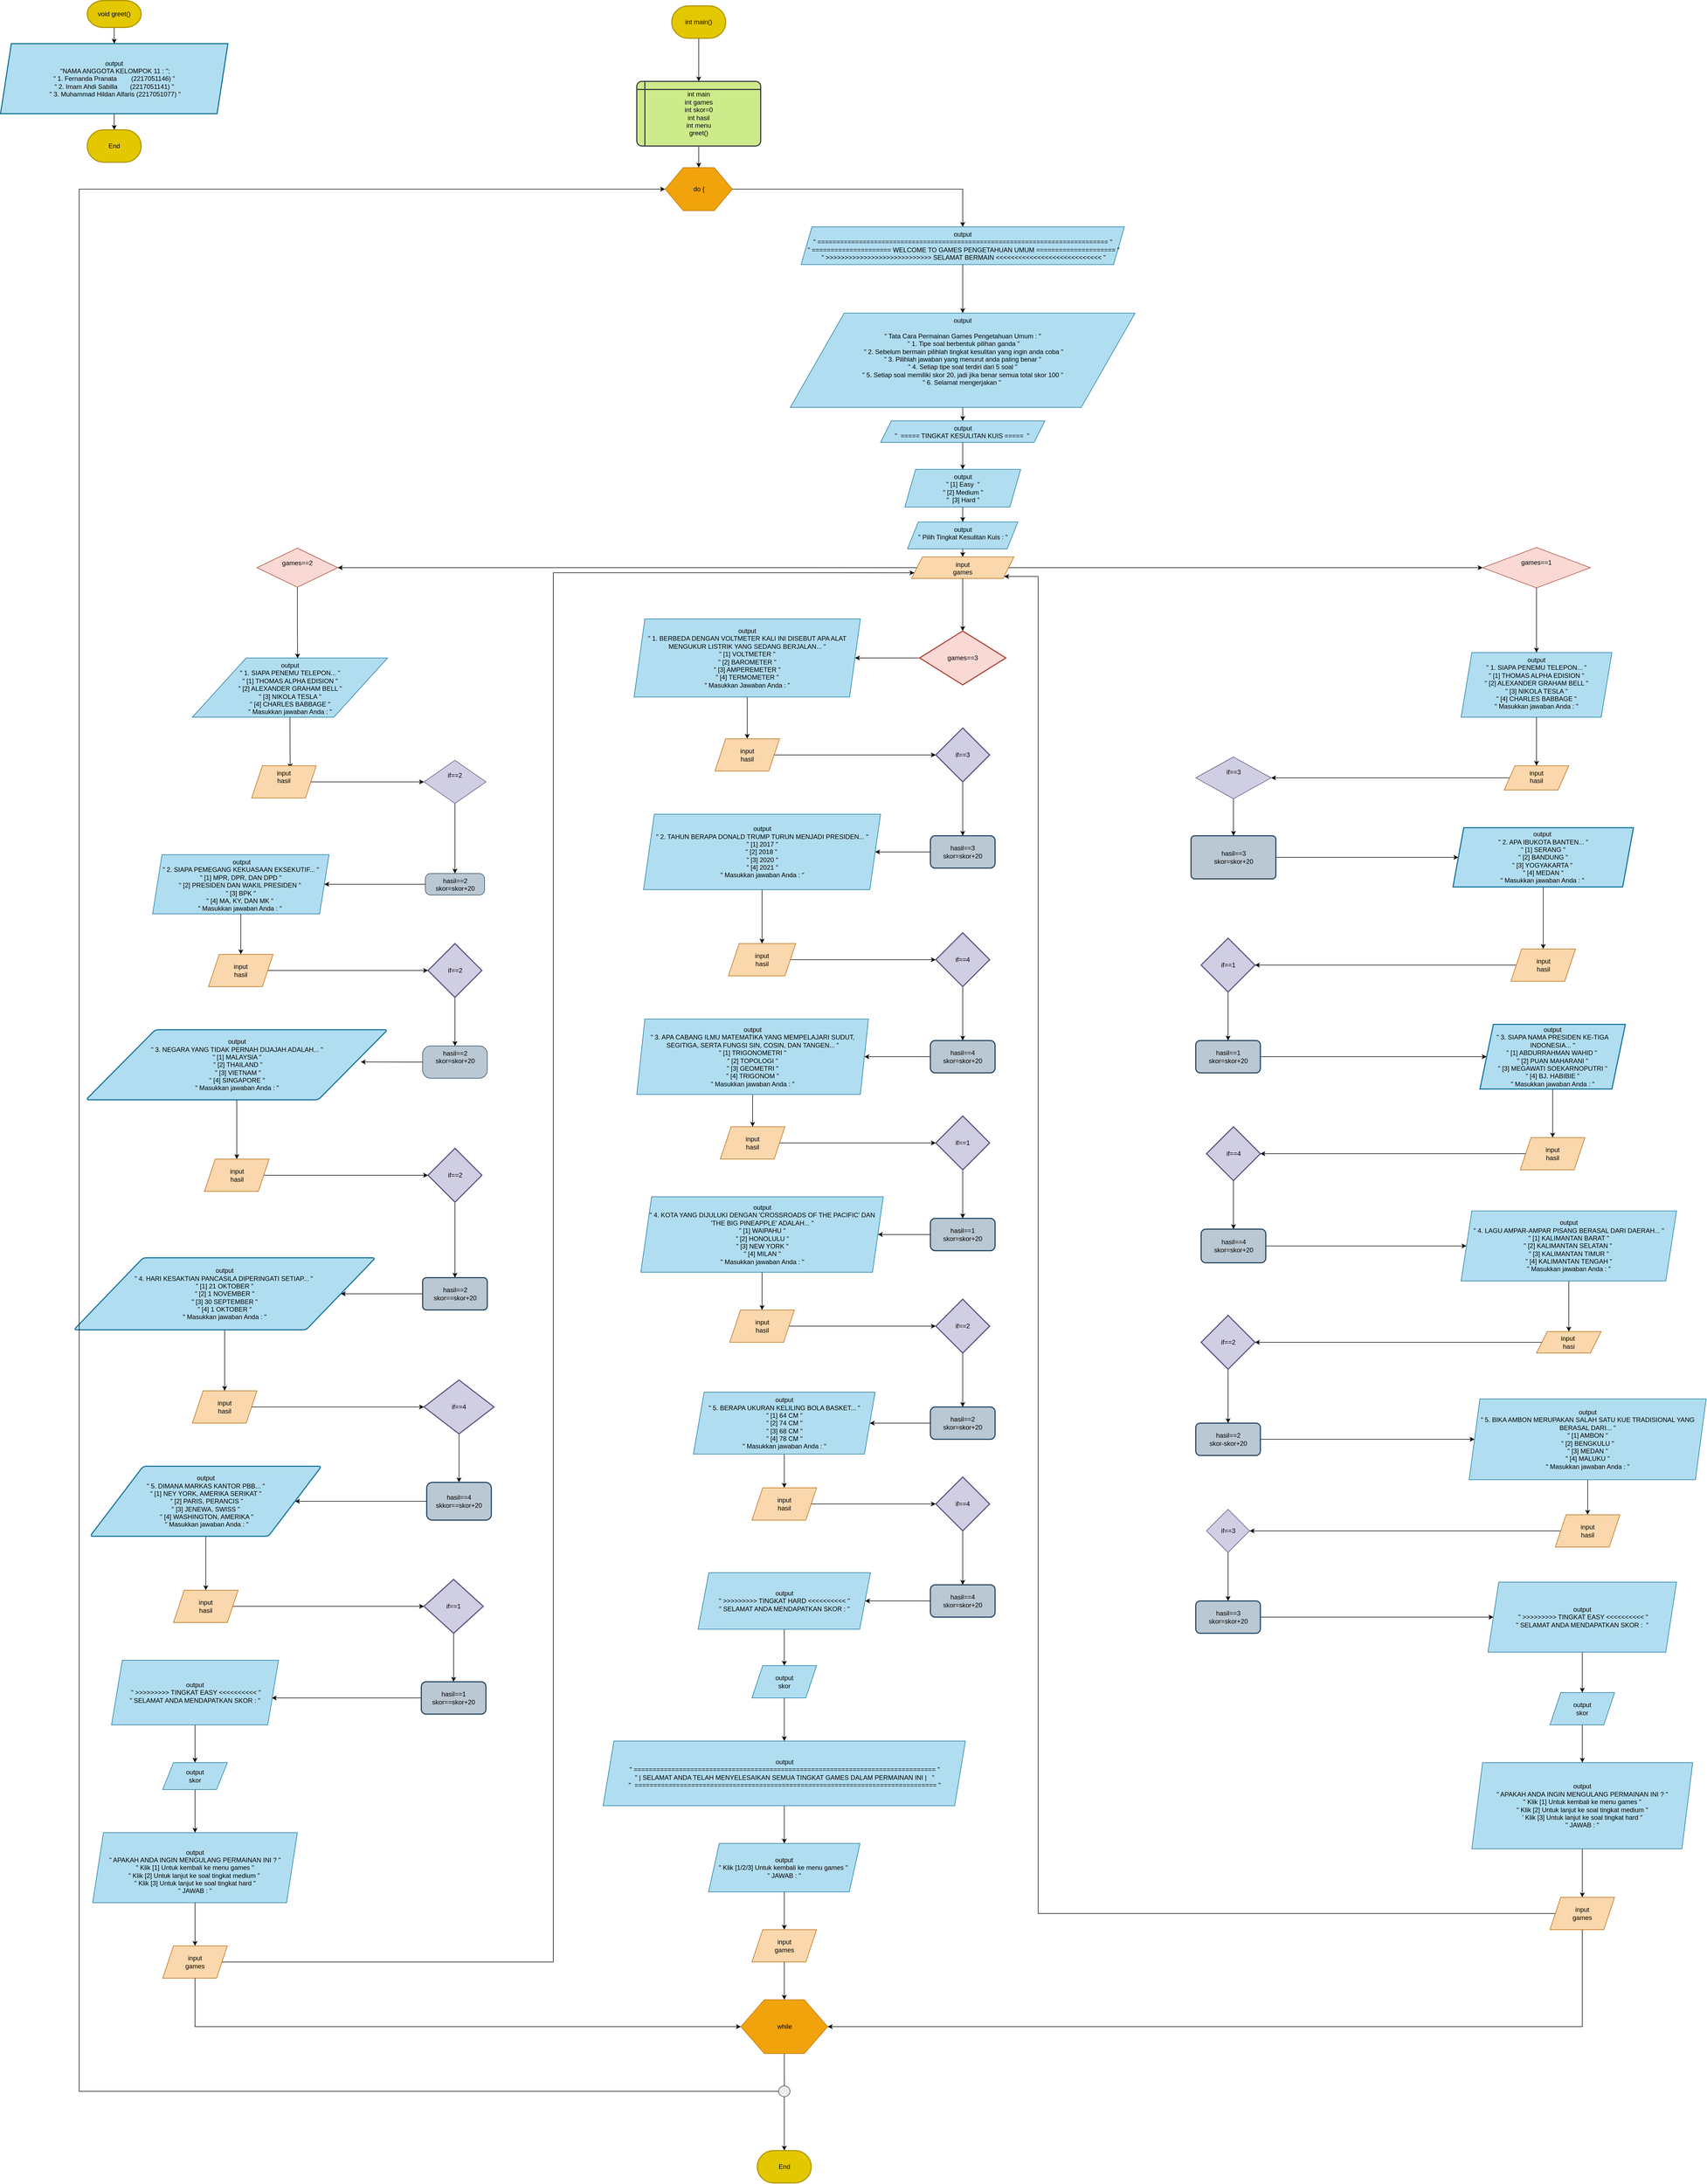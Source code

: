 <mxfile version="20.4.2" type="device"><diagram id="fFsngXdomDwx0hyHAVpc" name="Page-1"><mxGraphModel dx="6920" dy="3860" grid="1" gridSize="10" guides="1" tooltips="1" connect="1" arrows="1" fold="1" page="1" pageScale="1" pageWidth="850" pageHeight="1100" math="0" shadow="0"><root><mxCell id="0"/><mxCell id="1" parent="0"/><mxCell id="-McPx54t40fvNYZes4be-3" value="" style="edgeStyle=orthogonalEdgeStyle;rounded=0;orthogonalLoop=1;jettySize=auto;html=1;" edge="1" parent="1" source="-McPx54t40fvNYZes4be-1" target="-McPx54t40fvNYZes4be-2"><mxGeometry relative="1" as="geometry"/></mxCell><mxCell id="-McPx54t40fvNYZes4be-1" value="void greet()" style="strokeWidth=2;html=1;shape=mxgraph.flowchart.terminator;whiteSpace=wrap;fillColor=#e3c800;strokeColor=#B09500;fontColor=#000000;" vertex="1" parent="1"><mxGeometry x="375" y="30" width="100" height="50" as="geometry"/></mxCell><mxCell id="-McPx54t40fvNYZes4be-5" value="" style="edgeStyle=orthogonalEdgeStyle;rounded=0;orthogonalLoop=1;jettySize=auto;html=1;" edge="1" parent="1" source="-McPx54t40fvNYZes4be-2" target="-McPx54t40fvNYZes4be-4"><mxGeometry relative="1" as="geometry"/></mxCell><mxCell id="-McPx54t40fvNYZes4be-2" value="&lt;div&gt;output&lt;/div&gt;&lt;div&gt;&amp;nbsp;&quot;NAMA ANGGOTA KELOMPOK 11 : &quot;;&lt;/div&gt;&lt;div&gt;&quot; 1. Fernanda Pranata&amp;nbsp; &amp;nbsp; &amp;nbsp; &amp;nbsp; (2217051146) &quot;&lt;/div&gt;&lt;div&gt;&lt;span style=&quot;background-color: initial;&quot;&gt;&quot; 2. Imam Ahdi Sabilla&amp;nbsp; &amp;nbsp; &amp;nbsp; &amp;nbsp;(2217051141) &quot;&lt;/span&gt;&lt;/div&gt;&lt;div&gt;&amp;nbsp;&quot; 3. Muhammad Hildan Alfaris (2217051077) &quot;&lt;/div&gt;" style="shape=parallelogram;perimeter=parallelogramPerimeter;whiteSpace=wrap;html=1;fixedSize=1;strokeWidth=2;fillColor=#b1ddf0;strokeColor=#10739e;" vertex="1" parent="1"><mxGeometry x="214" y="110" width="422" height="130" as="geometry"/></mxCell><mxCell id="-McPx54t40fvNYZes4be-4" value="End" style="strokeWidth=2;html=1;shape=mxgraph.flowchart.terminator;whiteSpace=wrap;fillColor=#e3c800;fontColor=#000000;strokeColor=#B09500;" vertex="1" parent="1"><mxGeometry x="375" y="270" width="100" height="60" as="geometry"/></mxCell><mxCell id="-McPx54t40fvNYZes4be-9" value="" style="edgeStyle=orthogonalEdgeStyle;rounded=0;orthogonalLoop=1;jettySize=auto;html=1;" edge="1" parent="1" source="-McPx54t40fvNYZes4be-7"><mxGeometry relative="1" as="geometry"><mxPoint x="1510" y="180" as="targetPoint"/></mxGeometry></mxCell><mxCell id="-McPx54t40fvNYZes4be-7" value="int main()" style="strokeWidth=2;html=1;shape=mxgraph.flowchart.terminator;whiteSpace=wrap;fillColor=#e3c800;strokeColor=#B09500;fontColor=#000000;" vertex="1" parent="1"><mxGeometry x="1460" y="40" width="100" height="60" as="geometry"/></mxCell><mxCell id="-McPx54t40fvNYZes4be-378" style="edgeStyle=orthogonalEdgeStyle;rounded=0;orthogonalLoop=1;jettySize=auto;html=1;exitX=0.5;exitY=1;exitDx=0;exitDy=0;entryX=0.5;entryY=0;entryDx=0;entryDy=0;" edge="1" parent="1" source="-McPx54t40fvNYZes4be-10" target="-McPx54t40fvNYZes4be-11"><mxGeometry relative="1" as="geometry"/></mxCell><mxCell id="-McPx54t40fvNYZes4be-10" value="&lt;span style=&quot;text-align: left;&quot;&gt;int main&lt;/span&gt;&lt;br style=&quot;text-align: left;&quot;&gt;&lt;span style=&quot;text-align: left;&quot;&gt;int games&lt;/span&gt;&lt;br style=&quot;text-align: left;&quot;&gt;&lt;span style=&quot;text-align: left;&quot;&gt;int skor=0&lt;/span&gt;&lt;br style=&quot;text-align: left;&quot;&gt;&lt;span style=&quot;text-align: left;&quot;&gt;int hasil&lt;/span&gt;&lt;br style=&quot;text-align: left;&quot;&gt;&lt;span style=&quot;text-align: left;&quot;&gt;int menu&lt;/span&gt;&lt;br style=&quot;text-align: left;&quot;&gt;&lt;span style=&quot;text-align: left;&quot;&gt;greet()&lt;/span&gt;" style="shape=internalStorage;whiteSpace=wrap;html=1;dx=15;dy=15;rounded=1;arcSize=8;strokeWidth=2;fillColor=#cdeb8b;strokeColor=#36393d;" vertex="1" parent="1"><mxGeometry x="1395" y="180" width="230" height="120" as="geometry"/></mxCell><mxCell id="-McPx54t40fvNYZes4be-15" value="" style="edgeStyle=orthogonalEdgeStyle;rounded=0;orthogonalLoop=1;jettySize=auto;html=1;" edge="1" parent="1" source="-McPx54t40fvNYZes4be-11" target="-McPx54t40fvNYZes4be-14"><mxGeometry relative="1" as="geometry"/></mxCell><mxCell id="-McPx54t40fvNYZes4be-11" value="" style="verticalLabelPosition=bottom;verticalAlign=top;html=1;shape=hexagon;perimeter=hexagonPerimeter2;arcSize=6;size=0.27;fillColor=#f0a30a;strokeColor=#BD7000;fontColor=#000000;" vertex="1" parent="1"><mxGeometry x="1447.5" y="340" width="125" height="80" as="geometry"/></mxCell><mxCell id="-McPx54t40fvNYZes4be-12" value="do {" style="text;html=1;align=center;verticalAlign=middle;resizable=0;points=[];autosize=1;" vertex="1" parent="1"><mxGeometry x="1490" y="365" width="40" height="30" as="geometry"/></mxCell><mxCell id="-McPx54t40fvNYZes4be-17" value="" style="edgeStyle=orthogonalEdgeStyle;rounded=0;orthogonalLoop=1;jettySize=auto;html=1;" edge="1" parent="1" source="-McPx54t40fvNYZes4be-14" target="-McPx54t40fvNYZes4be-16"><mxGeometry relative="1" as="geometry"/></mxCell><mxCell id="-McPx54t40fvNYZes4be-14" value="&lt;div&gt;output&lt;/div&gt;&lt;div&gt;&quot; ============================================================================= &quot;&lt;/div&gt;&lt;div&gt;&amp;nbsp;&quot; ===================== WELCOME TO GAMES PENGETAHUAN UMUM ===================== &quot;&lt;/div&gt;&lt;div&gt;&amp;nbsp;&quot; &amp;gt;&amp;gt;&amp;gt;&amp;gt;&amp;gt;&amp;gt;&amp;gt;&amp;gt;&amp;gt;&amp;gt;&amp;gt;&amp;gt;&amp;gt;&amp;gt;&amp;gt;&amp;gt;&amp;gt;&amp;gt;&amp;gt;&amp;gt;&amp;gt;&amp;gt;&amp;gt;&amp;gt;&amp;gt;&amp;gt;&amp;gt;&amp;gt; SELAMAT BERMAIN &amp;lt;&amp;lt;&amp;lt;&amp;lt;&amp;lt;&amp;lt;&amp;lt;&amp;lt;&amp;lt;&amp;lt;&amp;lt;&amp;lt;&amp;lt;&amp;lt;&amp;lt;&amp;lt;&amp;lt;&amp;lt;&amp;lt;&amp;lt;&amp;lt;&amp;lt;&amp;lt;&amp;lt;&amp;lt;&amp;lt;&amp;lt;&amp;lt; &quot;&lt;/div&gt;&lt;div&gt;&lt;br&gt;&lt;/div&gt;&lt;div&gt;&amp;nbsp;&lt;br&gt;&lt;/div&gt;" style="shape=parallelogram;perimeter=parallelogramPerimeter;whiteSpace=wrap;html=1;fixedSize=1;verticalAlign=top;arcSize=6;fillColor=#b1ddf0;strokeColor=#10739e;" vertex="1" parent="1"><mxGeometry x="1700" y="450" width="600" height="70" as="geometry"/></mxCell><mxCell id="-McPx54t40fvNYZes4be-19" value="" style="edgeStyle=orthogonalEdgeStyle;rounded=0;orthogonalLoop=1;jettySize=auto;html=1;" edge="1" parent="1" source="-McPx54t40fvNYZes4be-16" target="-McPx54t40fvNYZes4be-18"><mxGeometry relative="1" as="geometry"/></mxCell><mxCell id="-McPx54t40fvNYZes4be-16" value="&lt;div&gt;output&lt;/div&gt;&lt;div&gt;&lt;br&gt;&lt;/div&gt;&lt;div&gt;&quot; Tata Cara Permainan Games Pengetahuan Umum : &quot;&lt;/div&gt;&lt;div&gt;&amp;nbsp;&quot; 1. Tipe soal berbentuk pilihan ganda &quot;&lt;/div&gt;&lt;div&gt;&amp;nbsp;&quot; 2. Sebelum bermain pilihlah tingkat kesulitan yang ingin anda coba &quot;&lt;/div&gt;&lt;div&gt;&quot; 3. Pilihlah jawaban yang menurut anda paling benar &quot;&lt;/div&gt;&lt;div&gt;&quot; 4. Setiap tipe soal terdiri dari 5 soal &quot;&lt;/div&gt;&lt;div&gt;&quot; 5. Setiap soal memiliki skor 20, jadi jika benar semua total skor 100 &quot;&lt;/div&gt;&lt;div&gt;&quot; 6. Selamat mengerjakan &quot;&amp;nbsp;&lt;/div&gt;" style="shape=parallelogram;perimeter=parallelogramPerimeter;whiteSpace=wrap;html=1;fixedSize=1;verticalAlign=top;arcSize=6;size=100;fillColor=#b1ddf0;strokeColor=#10739e;" vertex="1" parent="1"><mxGeometry x="1680" y="610" width="640" height="175" as="geometry"/></mxCell><mxCell id="-McPx54t40fvNYZes4be-22" value="" style="edgeStyle=orthogonalEdgeStyle;rounded=0;orthogonalLoop=1;jettySize=auto;html=1;" edge="1" parent="1" source="-McPx54t40fvNYZes4be-18" target="-McPx54t40fvNYZes4be-21"><mxGeometry relative="1" as="geometry"/></mxCell><mxCell id="-McPx54t40fvNYZes4be-18" value="output&lt;br&gt;&quot;&amp;nbsp; ===== TINGKAT KESULITAN KUIS =====&amp;nbsp; &quot;&amp;nbsp;" style="shape=parallelogram;perimeter=parallelogramPerimeter;whiteSpace=wrap;html=1;fixedSize=1;verticalAlign=top;arcSize=6;fillColor=#b1ddf0;strokeColor=#10739e;" vertex="1" parent="1"><mxGeometry x="1847.5" y="810" width="305" height="40" as="geometry"/></mxCell><mxCell id="-McPx54t40fvNYZes4be-24" value="" style="edgeStyle=orthogonalEdgeStyle;rounded=0;orthogonalLoop=1;jettySize=auto;html=1;" edge="1" parent="1" source="-McPx54t40fvNYZes4be-21" target="-McPx54t40fvNYZes4be-23"><mxGeometry relative="1" as="geometry"/></mxCell><mxCell id="-McPx54t40fvNYZes4be-21" value="&lt;div&gt;output&lt;/div&gt;&lt;div&gt;&quot; [1] Easy&amp;nbsp; &quot;&lt;/div&gt;&lt;div&gt;&quot; [2] Medium &quot;&lt;/div&gt;&lt;div&gt;&quot;&amp;nbsp; [3] Hard &quot;&lt;/div&gt;" style="shape=parallelogram;perimeter=parallelogramPerimeter;whiteSpace=wrap;html=1;fixedSize=1;verticalAlign=top;arcSize=6;fillColor=#b1ddf0;strokeColor=#10739e;" vertex="1" parent="1"><mxGeometry x="1892.5" y="900" width="215" height="70" as="geometry"/></mxCell><mxCell id="-McPx54t40fvNYZes4be-26" value="" style="edgeStyle=orthogonalEdgeStyle;rounded=0;orthogonalLoop=1;jettySize=auto;html=1;" edge="1" parent="1" source="-McPx54t40fvNYZes4be-23" target="-McPx54t40fvNYZes4be-25"><mxGeometry relative="1" as="geometry"/></mxCell><mxCell id="-McPx54t40fvNYZes4be-23" value="output&lt;br&gt;&quot; Pilih Tingkat Kesulitan Kuis : &quot;" style="shape=parallelogram;perimeter=parallelogramPerimeter;whiteSpace=wrap;html=1;fixedSize=1;verticalAlign=top;arcSize=6;fillColor=#b1ddf0;strokeColor=#10739e;" vertex="1" parent="1"><mxGeometry x="1897.5" y="997.5" width="205" height="50" as="geometry"/></mxCell><mxCell id="-McPx54t40fvNYZes4be-28" value="" style="edgeStyle=orthogonalEdgeStyle;rounded=0;orthogonalLoop=1;jettySize=auto;html=1;" edge="1" parent="1" source="-McPx54t40fvNYZes4be-25" target="-McPx54t40fvNYZes4be-27"><mxGeometry relative="1" as="geometry"/></mxCell><mxCell id="-McPx54t40fvNYZes4be-197" value="" style="edgeStyle=orthogonalEdgeStyle;rounded=0;orthogonalLoop=1;jettySize=auto;html=1;" edge="1" parent="1" source="-McPx54t40fvNYZes4be-25" target="-McPx54t40fvNYZes4be-196"><mxGeometry relative="1" as="geometry"/></mxCell><mxCell id="-McPx54t40fvNYZes4be-281" style="edgeStyle=orthogonalEdgeStyle;rounded=0;orthogonalLoop=1;jettySize=auto;html=1;exitX=0;exitY=0.5;exitDx=0;exitDy=0;entryX=1;entryY=0.5;entryDx=0;entryDy=0;" edge="1" parent="1" source="-McPx54t40fvNYZes4be-25" target="-McPx54t40fvNYZes4be-88"><mxGeometry relative="1" as="geometry"/></mxCell><mxCell id="-McPx54t40fvNYZes4be-25" value="input&lt;br&gt;games" style="shape=parallelogram;perimeter=parallelogramPerimeter;whiteSpace=wrap;html=1;fixedSize=1;verticalAlign=top;arcSize=6;fillColor=#fad7ac;strokeColor=#b46504;" vertex="1" parent="1"><mxGeometry x="1905" y="1062.5" width="190" height="40" as="geometry"/></mxCell><mxCell id="-McPx54t40fvNYZes4be-30" value="" style="edgeStyle=orthogonalEdgeStyle;rounded=0;orthogonalLoop=1;jettySize=auto;html=1;" edge="1" parent="1" source="-McPx54t40fvNYZes4be-27" target="-McPx54t40fvNYZes4be-29"><mxGeometry relative="1" as="geometry"/></mxCell><mxCell id="-McPx54t40fvNYZes4be-27" value="&lt;br&gt;games==1" style="rhombus;whiteSpace=wrap;html=1;verticalAlign=top;arcSize=6;fillColor=#fad9d5;strokeColor=#ae4132;" vertex="1" parent="1"><mxGeometry x="2965" y="1045" width="200" height="75" as="geometry"/></mxCell><mxCell id="-McPx54t40fvNYZes4be-303" style="edgeStyle=orthogonalEdgeStyle;rounded=0;orthogonalLoop=1;jettySize=auto;html=1;exitX=0.5;exitY=1;exitDx=0;exitDy=0;entryX=0.5;entryY=0;entryDx=0;entryDy=0;" edge="1" parent="1" source="-McPx54t40fvNYZes4be-29" target="-McPx54t40fvNYZes4be-33"><mxGeometry relative="1" as="geometry"/></mxCell><mxCell id="-McPx54t40fvNYZes4be-29" value="&lt;div&gt;output&lt;/div&gt;&lt;div&gt;&quot; 1. SIAPA PENEMU TELEPON... &quot;&lt;/div&gt;&lt;div&gt;&quot; [1] THOMAS ALPHA EDISION &quot;&lt;/div&gt;&lt;div&gt;&quot; [2] ALEXANDER GRAHAM BELL &quot;&lt;/div&gt;&lt;div&gt;&quot; [3] NIKOLA TESLA &quot;&lt;/div&gt;&lt;div&gt;&lt;span style=&quot;background-color: initial;&quot;&gt;&quot; [4] CHARLES BABBAGE &quot;&lt;/span&gt;&lt;/div&gt;&lt;div&gt;&lt;span style=&quot;background-color: initial;&quot;&gt;&quot; Masukkan jawaban Anda : &quot;&lt;/span&gt;&lt;/div&gt;" style="shape=parallelogram;perimeter=parallelogramPerimeter;whiteSpace=wrap;html=1;fixedSize=1;verticalAlign=top;arcSize=6;fillColor=#b1ddf0;strokeColor=#10739e;" vertex="1" parent="1"><mxGeometry x="2925" y="1240" width="280" height="120" as="geometry"/></mxCell><mxCell id="-McPx54t40fvNYZes4be-36" value="" style="edgeStyle=orthogonalEdgeStyle;rounded=0;orthogonalLoop=1;jettySize=auto;html=1;" edge="1" parent="1" source="-McPx54t40fvNYZes4be-33" target="-McPx54t40fvNYZes4be-35"><mxGeometry relative="1" as="geometry"/></mxCell><mxCell id="-McPx54t40fvNYZes4be-33" value="input&lt;br&gt;hasil" style="shape=parallelogram;perimeter=parallelogramPerimeter;whiteSpace=wrap;html=1;fixedSize=1;verticalAlign=top;arcSize=6;fillColor=#fad7ac;strokeColor=#b46504;" vertex="1" parent="1"><mxGeometry x="3005" y="1450" width="120" height="45" as="geometry"/></mxCell><mxCell id="-McPx54t40fvNYZes4be-307" style="edgeStyle=orthogonalEdgeStyle;rounded=0;orthogonalLoop=1;jettySize=auto;html=1;exitX=0.5;exitY=1;exitDx=0;exitDy=0;" edge="1" parent="1" source="-McPx54t40fvNYZes4be-35" target="-McPx54t40fvNYZes4be-39"><mxGeometry relative="1" as="geometry"/></mxCell><mxCell id="-McPx54t40fvNYZes4be-35" value="&lt;br&gt;if==3" style="rhombus;whiteSpace=wrap;html=1;verticalAlign=top;arcSize=6;fillColor=#d0cee2;strokeColor=#56517e;" vertex="1" parent="1"><mxGeometry x="2432.5" y="1433.75" width="140" height="77.5" as="geometry"/></mxCell><mxCell id="-McPx54t40fvNYZes4be-308" style="edgeStyle=orthogonalEdgeStyle;rounded=0;orthogonalLoop=1;jettySize=auto;html=1;exitX=1;exitY=0.5;exitDx=0;exitDy=0;entryX=0;entryY=0.5;entryDx=0;entryDy=0;" edge="1" parent="1" source="-McPx54t40fvNYZes4be-39" target="-McPx54t40fvNYZes4be-42"><mxGeometry relative="1" as="geometry"/></mxCell><mxCell id="-McPx54t40fvNYZes4be-39" value="hasil==3&lt;br&gt;skor=skor+20" style="rounded=1;whiteSpace=wrap;html=1;absoluteArcSize=1;arcSize=14;strokeWidth=2;fillColor=#bac8d3;strokeColor=#23445d;" vertex="1" parent="1"><mxGeometry x="2423.75" y="1580" width="157.5" height="80" as="geometry"/></mxCell><mxCell id="-McPx54t40fvNYZes4be-309" style="edgeStyle=orthogonalEdgeStyle;rounded=0;orthogonalLoop=1;jettySize=auto;html=1;exitX=0.5;exitY=1;exitDx=0;exitDy=0;entryX=0.5;entryY=0;entryDx=0;entryDy=0;" edge="1" parent="1" source="-McPx54t40fvNYZes4be-42" target="-McPx54t40fvNYZes4be-179"><mxGeometry relative="1" as="geometry"/></mxCell><mxCell id="-McPx54t40fvNYZes4be-42" value="&lt;div&gt;output&amp;nbsp;&lt;/div&gt;&lt;div&gt;&quot; 2. APA IBUKOTA BANTEN... &quot;&lt;/div&gt;&lt;div&gt;&lt;span style=&quot;background-color: initial;&quot;&gt;&quot; [1] SERANG &quot;&lt;/span&gt;&lt;/div&gt;&lt;div&gt;&lt;span style=&quot;background-color: initial;&quot;&gt;&quot; [2] BANDUNG &quot;&lt;/span&gt;&lt;/div&gt;&lt;div&gt;&lt;span style=&quot;background-color: initial;&quot;&gt;&quot; [3] YOGYAKARTA &quot;&amp;nbsp;&lt;/span&gt;&lt;/div&gt;&lt;div&gt;&lt;span style=&quot;background-color: initial;&quot;&gt;&quot; [4] MEDAN &quot;&lt;/span&gt;&lt;/div&gt;&lt;div&gt;&lt;span style=&quot;background-color: initial;&quot;&gt;&quot; Masukkan jawaban Anda : &quot;&amp;nbsp;&lt;/span&gt;&lt;/div&gt;" style="shape=parallelogram;perimeter=parallelogramPerimeter;whiteSpace=wrap;html=1;fixedSize=1;rounded=1;arcSize=0;strokeWidth=2;fillColor=#b1ddf0;strokeColor=#10739e;" vertex="1" parent="1"><mxGeometry x="2910" y="1565" width="335" height="110" as="geometry"/></mxCell><mxCell id="-McPx54t40fvNYZes4be-314" style="edgeStyle=orthogonalEdgeStyle;rounded=0;orthogonalLoop=1;jettySize=auto;html=1;exitX=1;exitY=0.5;exitDx=0;exitDy=0;entryX=0;entryY=0.5;entryDx=0;entryDy=0;" edge="1" parent="1" source="-McPx54t40fvNYZes4be-48" target="-McPx54t40fvNYZes4be-50"><mxGeometry relative="1" as="geometry"/></mxCell><mxCell id="-McPx54t40fvNYZes4be-48" value="hasil==1&lt;br&gt;skor=skor+20" style="whiteSpace=wrap;html=1;rounded=1;arcSize=14;strokeWidth=2;fillColor=#bac8d3;strokeColor=#23445d;" vertex="1" parent="1"><mxGeometry x="2432.5" y="1960" width="120" height="60" as="geometry"/></mxCell><mxCell id="-McPx54t40fvNYZes4be-183" style="edgeStyle=orthogonalEdgeStyle;rounded=0;orthogonalLoop=1;jettySize=auto;html=1;exitX=0.5;exitY=1;exitDx=0;exitDy=0;entryX=0.5;entryY=0;entryDx=0;entryDy=0;" edge="1" parent="1" source="-McPx54t40fvNYZes4be-50" target="-McPx54t40fvNYZes4be-182"><mxGeometry relative="1" as="geometry"/></mxCell><mxCell id="-McPx54t40fvNYZes4be-50" value="output&lt;br&gt;&lt;div&gt;&quot; 3. SIAPA NAMA PRESIDEN KE-TIGA INDONESIA... &quot;&lt;/div&gt;&lt;div&gt;&lt;span style=&quot;background-color: initial;&quot;&gt;&quot; [1] ABDURRAHMAN WAHID &quot;&amp;nbsp;&lt;/span&gt;&lt;/div&gt;&lt;div&gt;&lt;span style=&quot;background-color: initial;&quot;&gt;&quot; [2] PUAN MAHARANI &quot;&lt;/span&gt;&lt;/div&gt;&lt;div&gt;&lt;span style=&quot;background-color: initial;&quot;&gt;&quot; [3] MEGAWATI SOEKARNOPUTRI &quot;&lt;/span&gt;&lt;/div&gt;&lt;div&gt;&lt;span style=&quot;background-color: initial;&quot;&gt;&quot; [4] BJ. HABIBIE &quot;&lt;/span&gt;&lt;/div&gt;&lt;div&gt;&lt;span style=&quot;background-color: initial;&quot;&gt;&quot; Masukkan jawaban Anda : &quot;&lt;/span&gt;&lt;/div&gt;" style="shape=parallelogram;perimeter=parallelogramPerimeter;whiteSpace=wrap;html=1;fixedSize=1;rounded=1;arcSize=0;strokeWidth=2;size=25;fillColor=#b1ddf0;strokeColor=#10739e;" vertex="1" parent="1"><mxGeometry x="2960" y="1930" width="270" height="120" as="geometry"/></mxCell><mxCell id="-McPx54t40fvNYZes4be-318" style="edgeStyle=orthogonalEdgeStyle;rounded=0;orthogonalLoop=1;jettySize=auto;html=1;exitX=1;exitY=0.5;exitDx=0;exitDy=0;entryX=0;entryY=0.5;entryDx=0;entryDy=0;" edge="1" parent="1" source="-McPx54t40fvNYZes4be-58" target="-McPx54t40fvNYZes4be-186"><mxGeometry relative="1" as="geometry"/></mxCell><mxCell id="-McPx54t40fvNYZes4be-58" value="hasil==4&lt;br&gt;skor=skor+20" style="whiteSpace=wrap;html=1;rounded=1;arcSize=14;strokeWidth=2;fillColor=#bac8d3;strokeColor=#23445d;" vertex="1" parent="1"><mxGeometry x="2442.5" y="2310" width="120" height="62.5" as="geometry"/></mxCell><mxCell id="-McPx54t40fvNYZes4be-323" style="edgeStyle=orthogonalEdgeStyle;rounded=0;orthogonalLoop=1;jettySize=auto;html=1;exitX=1;exitY=0.5;exitDx=0;exitDy=0;entryX=0;entryY=0.5;entryDx=0;entryDy=0;" edge="1" parent="1" source="-McPx54t40fvNYZes4be-68" target="-McPx54t40fvNYZes4be-322"><mxGeometry relative="1" as="geometry"/></mxCell><mxCell id="-McPx54t40fvNYZes4be-68" value="hasil==2&lt;br&gt;skor-skor+20" style="whiteSpace=wrap;html=1;rounded=1;arcSize=14;strokeWidth=2;fillColor=#bac8d3;strokeColor=#23445d;" vertex="1" parent="1"><mxGeometry x="2432.5" y="2670" width="120" height="60" as="geometry"/></mxCell><mxCell id="-McPx54t40fvNYZes4be-330" style="edgeStyle=orthogonalEdgeStyle;rounded=0;orthogonalLoop=1;jettySize=auto;html=1;exitX=1;exitY=0.5;exitDx=0;exitDy=0;entryX=0;entryY=0.5;entryDx=0;entryDy=0;" edge="1" parent="1" source="-McPx54t40fvNYZes4be-78" target="-McPx54t40fvNYZes4be-329"><mxGeometry relative="1" as="geometry"/></mxCell><mxCell id="-McPx54t40fvNYZes4be-78" value="hasil==3&lt;br&gt;skor=skor+20" style="whiteSpace=wrap;html=1;rounded=1;arcSize=14;strokeWidth=2;fillColor=#bac8d3;strokeColor=#23445d;" vertex="1" parent="1"><mxGeometry x="2432.5" y="3000" width="120" height="60" as="geometry"/></mxCell><mxCell id="-McPx54t40fvNYZes4be-280" style="edgeStyle=orthogonalEdgeStyle;rounded=0;orthogonalLoop=1;jettySize=auto;html=1;exitX=0.5;exitY=1;exitDx=0;exitDy=0;entryX=0.539;entryY=0.008;entryDx=0;entryDy=0;entryPerimeter=0;" edge="1" parent="1" source="-McPx54t40fvNYZes4be-88" target="-McPx54t40fvNYZes4be-90"><mxGeometry relative="1" as="geometry"/></mxCell><mxCell id="-McPx54t40fvNYZes4be-88" value="&lt;br&gt;games==2" style="rhombus;whiteSpace=wrap;html=1;verticalAlign=top;arcSize=6;fillColor=#fad9d5;strokeColor=#ae4132;" vertex="1" parent="1"><mxGeometry x="690" y="1046.25" width="150" height="72.5" as="geometry"/></mxCell><mxCell id="-McPx54t40fvNYZes4be-157" style="edgeStyle=orthogonalEdgeStyle;rounded=0;orthogonalLoop=1;jettySize=auto;html=1;exitX=0.5;exitY=1;exitDx=0;exitDy=0;entryX=0.597;entryY=0.083;entryDx=0;entryDy=0;entryPerimeter=0;" edge="1" parent="1" source="-McPx54t40fvNYZes4be-90" target="-McPx54t40fvNYZes4be-92"><mxGeometry relative="1" as="geometry"/></mxCell><mxCell id="-McPx54t40fvNYZes4be-90" value="output&lt;br&gt;&lt;div&gt;&quot; 1. SIAPA PENEMU TELEPON... &quot;&lt;/div&gt;&lt;div&gt;&lt;span style=&quot;background-color: initial;&quot;&gt;&quot; [1] THOMAS ALPHA EDISION &quot;&lt;/span&gt;&lt;/div&gt;&lt;div&gt;&lt;span style=&quot;background-color: initial;&quot;&gt;&quot; [2] ALEXANDER GRAHAM BELL &quot;&lt;/span&gt;&lt;/div&gt;&lt;div&gt;&lt;span style=&quot;background-color: initial;&quot;&gt;&quot; [3] NIKOLA TESLA &quot;&lt;/span&gt;&lt;/div&gt;&lt;div&gt;&lt;span style=&quot;background-color: initial;&quot;&gt;&quot; [4] CHARLES BABBAGE &quot;&lt;/span&gt;&lt;/div&gt;&lt;div&gt;&lt;span style=&quot;background-color: initial;&quot;&gt;&quot; Masukkan jawaban Anda : &quot;&lt;/span&gt;&lt;/div&gt;" style="shape=parallelogram;perimeter=parallelogramPerimeter;whiteSpace=wrap;html=1;fixedSize=1;verticalAlign=top;arcSize=6;size=100;fillColor=#b1ddf0;strokeColor=#10739e;" vertex="1" parent="1"><mxGeometry x="570" y="1250" width="362.5" height="110" as="geometry"/></mxCell><mxCell id="-McPx54t40fvNYZes4be-95" value="" style="edgeStyle=orthogonalEdgeStyle;rounded=0;orthogonalLoop=1;jettySize=auto;html=1;" edge="1" parent="1" source="-McPx54t40fvNYZes4be-92" target="-McPx54t40fvNYZes4be-94"><mxGeometry relative="1" as="geometry"/></mxCell><mxCell id="-McPx54t40fvNYZes4be-92" value="input&lt;br&gt;hasil" style="shape=parallelogram;perimeter=parallelogramPerimeter;whiteSpace=wrap;html=1;fixedSize=1;verticalAlign=top;arcSize=6;fillColor=#fad7ac;strokeColor=#b46504;" vertex="1" parent="1"><mxGeometry x="680" y="1450" width="120" height="60" as="geometry"/></mxCell><mxCell id="-McPx54t40fvNYZes4be-97" value="" style="edgeStyle=orthogonalEdgeStyle;rounded=0;orthogonalLoop=1;jettySize=auto;html=1;" edge="1" parent="1" source="-McPx54t40fvNYZes4be-94" target="-McPx54t40fvNYZes4be-96"><mxGeometry relative="1" as="geometry"/></mxCell><mxCell id="-McPx54t40fvNYZes4be-94" value="&lt;br&gt;if==2" style="rhombus;whiteSpace=wrap;html=1;verticalAlign=top;arcSize=6;fillColor=#d0cee2;strokeColor=#56517e;" vertex="1" parent="1"><mxGeometry x="1000" y="1440" width="115" height="80" as="geometry"/></mxCell><mxCell id="-McPx54t40fvNYZes4be-99" value="" style="edgeStyle=orthogonalEdgeStyle;rounded=0;orthogonalLoop=1;jettySize=auto;html=1;" edge="1" parent="1" source="-McPx54t40fvNYZes4be-96" target="-McPx54t40fvNYZes4be-98"><mxGeometry relative="1" as="geometry"/></mxCell><mxCell id="-McPx54t40fvNYZes4be-96" value="hasil==2&lt;br&gt;skor=skor+20" style="rounded=1;whiteSpace=wrap;html=1;verticalAlign=top;arcSize=25;fillColor=#bac8d3;strokeColor=#23445d;" vertex="1" parent="1"><mxGeometry x="1002.5" y="1650" width="110" height="40" as="geometry"/></mxCell><mxCell id="-McPx54t40fvNYZes4be-255" style="edgeStyle=orthogonalEdgeStyle;rounded=0;orthogonalLoop=1;jettySize=auto;html=1;exitX=0.5;exitY=1;exitDx=0;exitDy=0;entryX=0.5;entryY=0;entryDx=0;entryDy=0;" edge="1" parent="1" source="-McPx54t40fvNYZes4be-98" target="-McPx54t40fvNYZes4be-254"><mxGeometry relative="1" as="geometry"/></mxCell><mxCell id="-McPx54t40fvNYZes4be-98" value="&amp;nbsp;output&lt;br&gt;&lt;div&gt;&quot; 2. SIAPA PEMEGANG KEKUASAAN EKSEKUTIF... &quot;&lt;/div&gt;&lt;div&gt;&lt;span style=&quot;background-color: initial;&quot;&gt;&quot; [1] MPR, DPR, DAN DPD &quot;&lt;/span&gt;&lt;/div&gt;&lt;div&gt;&lt;span style=&quot;background-color: initial;&quot;&gt;&quot; [2] PRESIDEN DAN WAKIL PRESIDEN &quot;&amp;nbsp;&lt;/span&gt;&lt;/div&gt;&lt;div&gt;&lt;span style=&quot;background-color: initial;&quot;&gt;&quot; [3] BPK &quot;&lt;/span&gt;&lt;/div&gt;&lt;div&gt;&lt;span style=&quot;background-color: initial;&quot;&gt;&quot; [4] MA, KY, DAN MK &quot;&amp;nbsp;&lt;/span&gt;&lt;/div&gt;&lt;div&gt;&lt;span style=&quot;background-color: initial;&quot;&gt;&quot; Masukkan jawaban Anda : &quot;&amp;nbsp;&lt;/span&gt;&lt;/div&gt;" style="shape=parallelogram;perimeter=parallelogramPerimeter;whiteSpace=wrap;html=1;fixedSize=1;verticalAlign=top;rounded=1;arcSize=0;size=17.5;fillColor=#b1ddf0;strokeColor=#10739e;" vertex="1" parent="1"><mxGeometry x="496.25" y="1615" width="327.5" height="110" as="geometry"/></mxCell><mxCell id="-McPx54t40fvNYZes4be-256" style="edgeStyle=orthogonalEdgeStyle;rounded=0;orthogonalLoop=1;jettySize=auto;html=1;exitX=0;exitY=0.5;exitDx=0;exitDy=0;entryX=0.911;entryY=0.459;entryDx=0;entryDy=0;entryPerimeter=0;" edge="1" parent="1" source="-McPx54t40fvNYZes4be-104" target="-McPx54t40fvNYZes4be-108"><mxGeometry relative="1" as="geometry"/></mxCell><mxCell id="-McPx54t40fvNYZes4be-104" value="hasil==2&lt;br&gt;skor=skor+20" style="rounded=1;whiteSpace=wrap;html=1;verticalAlign=top;arcSize=25;fillColor=#bac8d3;strokeColor=#23445d;" vertex="1" parent="1"><mxGeometry x="997.5" y="1970" width="120" height="60" as="geometry"/></mxCell><mxCell id="-McPx54t40fvNYZes4be-269" style="edgeStyle=orthogonalEdgeStyle;rounded=0;orthogonalLoop=1;jettySize=auto;html=1;exitX=0.5;exitY=1;exitDx=0;exitDy=0;entryX=0.5;entryY=0;entryDx=0;entryDy=0;" edge="1" parent="1" source="-McPx54t40fvNYZes4be-108" target="-McPx54t40fvNYZes4be-268"><mxGeometry relative="1" as="geometry"/></mxCell><mxCell id="-McPx54t40fvNYZes4be-108" value="output&lt;br&gt;&lt;div&gt;&quot; 3. NEGARA YANG TIDAK PERNAH DIJAJAH ADALAH... &quot;&lt;/div&gt;&lt;div&gt;&lt;span style=&quot;background-color: initial;&quot;&gt;&quot; [1] MALAYSIA &quot;&lt;/span&gt;&lt;/div&gt;&lt;div&gt;&lt;span style=&quot;background-color: initial;&quot;&gt;&amp;nbsp;&quot; [2] THAILAND &quot;&lt;/span&gt;&lt;/div&gt;&lt;div&gt;&lt;span style=&quot;background-color: initial;&quot;&gt;&amp;nbsp;&quot; [3] VIETNAM&lt;/span&gt;&lt;span style=&quot;background-color: initial;&quot;&gt;&amp;nbsp;&quot;&lt;/span&gt;&lt;/div&gt;&lt;div&gt;&lt;span style=&quot;background-color: initial;&quot;&gt;&quot; [4] SINGAPORE &quot;&lt;/span&gt;&lt;/div&gt;&lt;div&gt;&lt;span style=&quot;background-color: initial;&quot;&gt;&quot; Masukkan jawaban Anda : &quot;&lt;/span&gt;&lt;/div&gt;" style="shape=parallelogram;html=1;strokeWidth=2;perimeter=parallelogramPerimeter;whiteSpace=wrap;rounded=1;arcSize=12;size=0.23;fillColor=#b1ddf0;strokeColor=#10739e;" vertex="1" parent="1"><mxGeometry x="372.5" y="1940" width="560" height="130" as="geometry"/></mxCell><mxCell id="-McPx54t40fvNYZes4be-278" style="edgeStyle=orthogonalEdgeStyle;rounded=0;orthogonalLoop=1;jettySize=auto;html=1;exitX=0;exitY=0.5;exitDx=0;exitDy=0;entryX=1;entryY=0.5;entryDx=0;entryDy=0;" edge="1" parent="1" source="-McPx54t40fvNYZes4be-114" target="-McPx54t40fvNYZes4be-116"><mxGeometry relative="1" as="geometry"/></mxCell><mxCell id="-McPx54t40fvNYZes4be-114" value="hasil==2&lt;br&gt;skor==skor+20" style="whiteSpace=wrap;html=1;strokeWidth=2;rounded=1;arcSize=12;fillColor=#bac8d3;strokeColor=#23445d;" vertex="1" parent="1"><mxGeometry x="997.5" y="2400" width="120" height="60" as="geometry"/></mxCell><mxCell id="-McPx54t40fvNYZes4be-283" style="edgeStyle=orthogonalEdgeStyle;rounded=0;orthogonalLoop=1;jettySize=auto;html=1;exitX=0.5;exitY=1;exitDx=0;exitDy=0;entryX=0.5;entryY=0;entryDx=0;entryDy=0;" edge="1" parent="1" source="-McPx54t40fvNYZes4be-116" target="-McPx54t40fvNYZes4be-282"><mxGeometry relative="1" as="geometry"/></mxCell><mxCell id="-McPx54t40fvNYZes4be-116" value="output&lt;br&gt;&lt;div&gt;&quot; 4. HARI KESAKTIAN PANCASILA DIPERINGATI SETIAP... &quot;&amp;nbsp;&lt;/div&gt;&lt;div&gt;&lt;span style=&quot;background-color: initial;&quot;&gt;&quot; [1] 21 OKTOBER &quot;&lt;/span&gt;&lt;/div&gt;&lt;div&gt;&lt;span style=&quot;background-color: initial;&quot;&gt;&quot; [2] 1 NOVEMBER &quot;&lt;/span&gt;&lt;/div&gt;&lt;div&gt;&lt;span style=&quot;background-color: initial;&quot;&gt;&amp;nbsp;&quot; [3] 30 SEPTEMBER &quot;&amp;nbsp;&lt;/span&gt;&lt;/div&gt;&lt;div&gt;&lt;span style=&quot;background-color: initial;&quot;&gt;&quot; [4] 1 OKTOBER &quot;&lt;/span&gt;&lt;/div&gt;&lt;div&gt;&lt;span style=&quot;background-color: initial;&quot;&gt;&quot; Masukkan jawaban Anda : &quot;&lt;/span&gt;&lt;/div&gt;" style="shape=parallelogram;html=1;strokeWidth=2;perimeter=parallelogramPerimeter;whiteSpace=wrap;rounded=1;arcSize=12;size=0.23;fillColor=#b1ddf0;strokeColor=#10739e;" vertex="1" parent="1"><mxGeometry x="350" y="2363.13" width="560" height="133.75" as="geometry"/></mxCell><mxCell id="-McPx54t40fvNYZes4be-285" style="edgeStyle=orthogonalEdgeStyle;rounded=0;orthogonalLoop=1;jettySize=auto;html=1;exitX=0.5;exitY=1;exitDx=0;exitDy=0;exitPerimeter=0;entryX=0.5;entryY=0;entryDx=0;entryDy=0;" edge="1" parent="1" source="-McPx54t40fvNYZes4be-123" target="-McPx54t40fvNYZes4be-128"><mxGeometry relative="1" as="geometry"/></mxCell><mxCell id="-McPx54t40fvNYZes4be-123" value="if==4" style="strokeWidth=2;html=1;shape=mxgraph.flowchart.decision;whiteSpace=wrap;fillColor=#d0cee2;strokeColor=#56517e;" vertex="1" parent="1"><mxGeometry x="1000" y="2590" width="130" height="100" as="geometry"/></mxCell><mxCell id="-McPx54t40fvNYZes4be-172" style="edgeStyle=orthogonalEdgeStyle;rounded=0;orthogonalLoop=1;jettySize=auto;html=1;" edge="1" parent="1" source="-McPx54t40fvNYZes4be-128" target="-McPx54t40fvNYZes4be-131"><mxGeometry relative="1" as="geometry"/></mxCell><mxCell id="-McPx54t40fvNYZes4be-128" value="hasil==4&lt;br&gt;skkor==skor+20" style="rounded=1;whiteSpace=wrap;html=1;strokeWidth=2;fillColor=#bac8d3;strokeColor=#23445d;" vertex="1" parent="1"><mxGeometry x="1005" y="2780" width="120" height="70" as="geometry"/></mxCell><mxCell id="-McPx54t40fvNYZes4be-288" style="edgeStyle=orthogonalEdgeStyle;rounded=0;orthogonalLoop=1;jettySize=auto;html=1;exitX=0.5;exitY=1;exitDx=0;exitDy=0;entryX=0.5;entryY=0;entryDx=0;entryDy=0;" edge="1" parent="1" source="-McPx54t40fvNYZes4be-131" target="-McPx54t40fvNYZes4be-286"><mxGeometry relative="1" as="geometry"/></mxCell><mxCell id="-McPx54t40fvNYZes4be-131" value="output&lt;br&gt;&lt;div&gt;&amp;nbsp;&quot; 5. DIMANA MARKAS KANTOR PBB... &quot;&amp;nbsp;&lt;/div&gt;&lt;div&gt;&lt;span style=&quot;background-color: initial;&quot;&gt;&quot; [1] NEY YORK, AMERIKA SERIKAT &quot;&lt;/span&gt;&lt;/div&gt;&lt;div&gt;&lt;span style=&quot;background-color: initial;&quot;&gt;&amp;nbsp;&quot; [2] PARIS, PERANCIS &quot;&lt;/span&gt;&lt;/div&gt;&lt;div&gt;&lt;span style=&quot;background-color: initial;&quot;&gt;&quot; [3] JENEWA, SWISS &quot;&lt;/span&gt;&lt;/div&gt;&lt;div&gt;&lt;span style=&quot;background-color: initial;&quot;&gt;&amp;nbsp;&quot; [4] WASHINGTON, AMERIKA &quot;&lt;/span&gt;&lt;/div&gt;&lt;div&gt;&lt;span style=&quot;background-color: initial;&quot;&gt;&amp;nbsp;&quot; Masukkan jawaban Anda : &quot;&lt;/span&gt;&lt;/div&gt;" style="shape=parallelogram;html=1;strokeWidth=2;perimeter=parallelogramPerimeter;whiteSpace=wrap;rounded=1;arcSize=12;size=0.23;fillColor=#b1ddf0;strokeColor=#10739e;" vertex="1" parent="1"><mxGeometry x="380" y="2750" width="430" height="130" as="geometry"/></mxCell><mxCell id="-McPx54t40fvNYZes4be-290" style="edgeStyle=orthogonalEdgeStyle;rounded=0;orthogonalLoop=1;jettySize=auto;html=1;exitX=0.5;exitY=1;exitDx=0;exitDy=0;exitPerimeter=0;entryX=0.5;entryY=0;entryDx=0;entryDy=0;" edge="1" parent="1" source="-McPx54t40fvNYZes4be-135" target="-McPx54t40fvNYZes4be-137"><mxGeometry relative="1" as="geometry"/></mxCell><mxCell id="-McPx54t40fvNYZes4be-135" value="if==1" style="strokeWidth=2;html=1;shape=mxgraph.flowchart.decision;whiteSpace=wrap;fillColor=#d0cee2;strokeColor=#56517e;" vertex="1" parent="1"><mxGeometry x="1000" y="2960" width="110" height="100" as="geometry"/></mxCell><mxCell id="-McPx54t40fvNYZes4be-145" value="" style="edgeStyle=orthogonalEdgeStyle;rounded=0;orthogonalLoop=1;jettySize=auto;html=1;" edge="1" parent="1" source="-McPx54t40fvNYZes4be-137"><mxGeometry relative="1" as="geometry"><mxPoint x="717.5" y="3180" as="targetPoint"/></mxGeometry></mxCell><mxCell id="-McPx54t40fvNYZes4be-137" value="hasil==1&lt;br&gt;skor==skor+20" style="rounded=1;whiteSpace=wrap;html=1;strokeWidth=2;fillColor=#bac8d3;strokeColor=#23445d;" vertex="1" parent="1"><mxGeometry x="995" y="3150" width="120" height="60" as="geometry"/></mxCell><mxCell id="-McPx54t40fvNYZes4be-311" style="edgeStyle=orthogonalEdgeStyle;rounded=0;orthogonalLoop=1;jettySize=auto;html=1;exitX=0;exitY=0.5;exitDx=0;exitDy=0;entryX=1;entryY=0.5;entryDx=0;entryDy=0;entryPerimeter=0;" edge="1" parent="1" source="-McPx54t40fvNYZes4be-179" target="-McPx54t40fvNYZes4be-310"><mxGeometry relative="1" as="geometry"/></mxCell><mxCell id="-McPx54t40fvNYZes4be-179" value="input&lt;br&gt;hasil" style="shape=parallelogram;perimeter=parallelogramPerimeter;whiteSpace=wrap;html=1;fixedSize=1;fillColor=#fad7ac;strokeColor=#b46504;" vertex="1" parent="1"><mxGeometry x="3017.5" y="1790" width="120" height="60" as="geometry"/></mxCell><mxCell id="-McPx54t40fvNYZes4be-316" style="edgeStyle=orthogonalEdgeStyle;rounded=0;orthogonalLoop=1;jettySize=auto;html=1;exitX=0;exitY=0.5;exitDx=0;exitDy=0;entryX=1;entryY=0.5;entryDx=0;entryDy=0;entryPerimeter=0;" edge="1" parent="1" source="-McPx54t40fvNYZes4be-182" target="-McPx54t40fvNYZes4be-315"><mxGeometry relative="1" as="geometry"/></mxCell><mxCell id="-McPx54t40fvNYZes4be-182" value="input&lt;br&gt;hasil" style="shape=parallelogram;perimeter=parallelogramPerimeter;whiteSpace=wrap;html=1;fixedSize=1;fillColor=#fad7ac;strokeColor=#b46504;" vertex="1" parent="1"><mxGeometry x="3035" y="2140" width="120" height="60" as="geometry"/></mxCell><mxCell id="-McPx54t40fvNYZes4be-194" value="" style="edgeStyle=orthogonalEdgeStyle;rounded=0;orthogonalLoop=1;jettySize=auto;html=1;" edge="1" parent="1" source="-McPx54t40fvNYZes4be-186" target="-McPx54t40fvNYZes4be-192"><mxGeometry relative="1" as="geometry"/></mxCell><mxCell id="-McPx54t40fvNYZes4be-186" value="&lt;div&gt;output&lt;/div&gt;&lt;div&gt;&quot; 4. LAGU AMPAR-AMPAR PISANG BERASAL DARI DAERAH... &quot;&lt;/div&gt;&lt;div&gt;&quot; [1] KALIMANTAN BARAT &quot;&lt;/div&gt;&lt;div&gt;&quot; [2] KALIMANTAN SELATAN &quot;&amp;nbsp;&lt;/div&gt;&lt;div&gt;&quot; [3] KALIMANTAN TIMUR &quot;&lt;/div&gt;&lt;div&gt;&lt;span style=&quot;background-color: initial;&quot;&gt;&quot; [4] KALIMANTAN TENGAH &quot;&lt;/span&gt;&lt;/div&gt;&lt;div&gt;&lt;span style=&quot;background-color: initial;&quot;&gt;&quot; Masukkan jawaban Anda : &quot;&lt;/span&gt;&lt;/div&gt;" style="shape=parallelogram;perimeter=parallelogramPerimeter;whiteSpace=wrap;html=1;fixedSize=1;fillColor=#b1ddf0;strokeColor=#10739e;" vertex="1" parent="1"><mxGeometry x="2925" y="2276.25" width="400" height="130" as="geometry"/></mxCell><mxCell id="-McPx54t40fvNYZes4be-320" style="edgeStyle=orthogonalEdgeStyle;rounded=0;orthogonalLoop=1;jettySize=auto;html=1;exitX=0;exitY=0.5;exitDx=0;exitDy=0;entryX=1;entryY=0.5;entryDx=0;entryDy=0;entryPerimeter=0;" edge="1" parent="1" source="-McPx54t40fvNYZes4be-192" target="-McPx54t40fvNYZes4be-319"><mxGeometry relative="1" as="geometry"/></mxCell><mxCell id="-McPx54t40fvNYZes4be-192" value="input&amp;nbsp;&lt;br&gt;hasi" style="shape=parallelogram;perimeter=parallelogramPerimeter;whiteSpace=wrap;html=1;fixedSize=1;fillColor=#fad7ac;strokeColor=#b46504;" vertex="1" parent="1"><mxGeometry x="3065" y="2500" width="120" height="40" as="geometry"/></mxCell><mxCell id="-McPx54t40fvNYZes4be-201" value="" style="edgeStyle=orthogonalEdgeStyle;rounded=0;orthogonalLoop=1;jettySize=auto;html=1;" edge="1" parent="1" source="-McPx54t40fvNYZes4be-196" target="-McPx54t40fvNYZes4be-198"><mxGeometry relative="1" as="geometry"/></mxCell><mxCell id="-McPx54t40fvNYZes4be-196" value="games==3" style="strokeWidth=2;html=1;shape=mxgraph.flowchart.decision;whiteSpace=wrap;fillColor=#fad9d5;strokeColor=#ae4132;" vertex="1" parent="1"><mxGeometry x="1920" y="1200" width="160" height="100" as="geometry"/></mxCell><mxCell id="-McPx54t40fvNYZes4be-202" style="edgeStyle=orthogonalEdgeStyle;rounded=0;orthogonalLoop=1;jettySize=auto;html=1;exitX=0.5;exitY=1;exitDx=0;exitDy=0;entryX=0.5;entryY=0;entryDx=0;entryDy=0;" edge="1" parent="1" source="-McPx54t40fvNYZes4be-198" target="-McPx54t40fvNYZes4be-200"><mxGeometry relative="1" as="geometry"/></mxCell><mxCell id="-McPx54t40fvNYZes4be-198" value="output&lt;br&gt;&quot; 1. BERBEDA DENGAN VOLTMETER KALI INI DISEBUT APA ALAT MENGUKUR LISTRIK YANG SEDANG BERJALAN... &quot; &lt;br&gt;&quot; [1] VOLTMETER &quot; &lt;br&gt;&quot; [2] BAROMETER &quot; &lt;br&gt;&quot; [3] AMPEREMETER &quot;&lt;br&gt;&quot; [4] TERMOMETER &quot;&lt;br&gt;&quot; Masukkan Jawaban Anda : &quot;" style="shape=parallelogram;perimeter=parallelogramPerimeter;whiteSpace=wrap;html=1;fixedSize=1;fillColor=#b1ddf0;strokeColor=#10739e;" vertex="1" parent="1"><mxGeometry x="1390" y="1177.5" width="420" height="145" as="geometry"/></mxCell><mxCell id="-McPx54t40fvNYZes4be-210" style="edgeStyle=orthogonalEdgeStyle;rounded=0;orthogonalLoop=1;jettySize=auto;html=1;entryX=0;entryY=0.5;entryDx=0;entryDy=0;entryPerimeter=0;" edge="1" parent="1" source="-McPx54t40fvNYZes4be-200" target="-McPx54t40fvNYZes4be-203"><mxGeometry relative="1" as="geometry"/></mxCell><mxCell id="-McPx54t40fvNYZes4be-200" value="input&lt;br&gt;hasil" style="shape=parallelogram;perimeter=parallelogramPerimeter;whiteSpace=wrap;html=1;fixedSize=1;fillColor=#fad7ac;strokeColor=#b46504;" vertex="1" parent="1"><mxGeometry x="1540" y="1400" width="120" height="60" as="geometry"/></mxCell><mxCell id="-McPx54t40fvNYZes4be-212" value="" style="edgeStyle=orthogonalEdgeStyle;rounded=0;orthogonalLoop=1;jettySize=auto;html=1;" edge="1" parent="1" source="-McPx54t40fvNYZes4be-203" target="-McPx54t40fvNYZes4be-211"><mxGeometry relative="1" as="geometry"/></mxCell><mxCell id="-McPx54t40fvNYZes4be-203" value="if==3" style="strokeWidth=2;html=1;shape=mxgraph.flowchart.decision;whiteSpace=wrap;fillColor=#d0cee2;strokeColor=#56517e;" vertex="1" parent="1"><mxGeometry x="1950" y="1380" width="100" height="100" as="geometry"/></mxCell><mxCell id="-McPx54t40fvNYZes4be-215" value="" style="edgeStyle=orthogonalEdgeStyle;rounded=0;orthogonalLoop=1;jettySize=auto;html=1;" edge="1" parent="1" source="-McPx54t40fvNYZes4be-206" target="-McPx54t40fvNYZes4be-214"><mxGeometry relative="1" as="geometry"/></mxCell><mxCell id="-McPx54t40fvNYZes4be-206" value="output&lt;br&gt;&lt;div&gt;&quot; 2. TAHUN BERAPA DONALD TRUMP TURUN MENJADI PRESIDEN... &quot;&lt;/div&gt;&lt;div&gt;&quot; [1] 2017 &quot;&lt;/div&gt;&lt;div&gt;&quot; [2] 2018 &quot;&amp;nbsp;&lt;/div&gt;&lt;div&gt;&quot; [3] 2020 &quot;&lt;/div&gt;&lt;div&gt;&quot; [4] 2021 &quot;&lt;/div&gt;&lt;div&gt;&quot; Masukkan jawaban Anda : &quot;&lt;/div&gt;" style="shape=parallelogram;perimeter=parallelogramPerimeter;whiteSpace=wrap;html=1;fixedSize=1;fillColor=#b1ddf0;strokeColor=#10739e;" vertex="1" parent="1"><mxGeometry x="1407.5" y="1540" width="440" height="140" as="geometry"/></mxCell><mxCell id="-McPx54t40fvNYZes4be-213" value="" style="edgeStyle=orthogonalEdgeStyle;rounded=0;orthogonalLoop=1;jettySize=auto;html=1;" edge="1" parent="1" source="-McPx54t40fvNYZes4be-211" target="-McPx54t40fvNYZes4be-206"><mxGeometry relative="1" as="geometry"/></mxCell><mxCell id="-McPx54t40fvNYZes4be-211" value="hasil==3&lt;br&gt;skor=skor+20" style="rounded=1;whiteSpace=wrap;html=1;strokeWidth=2;fillColor=#bac8d3;strokeColor=#23445d;" vertex="1" parent="1"><mxGeometry x="1940" y="1580" width="120" height="60" as="geometry"/></mxCell><mxCell id="-McPx54t40fvNYZes4be-219" style="edgeStyle=orthogonalEdgeStyle;rounded=0;orthogonalLoop=1;jettySize=auto;html=1;exitX=1;exitY=0.5;exitDx=0;exitDy=0;entryX=0;entryY=0.5;entryDx=0;entryDy=0;entryPerimeter=0;" edge="1" parent="1" source="-McPx54t40fvNYZes4be-214" target="-McPx54t40fvNYZes4be-217"><mxGeometry relative="1" as="geometry"/></mxCell><mxCell id="-McPx54t40fvNYZes4be-214" value="input&lt;br&gt;hasil" style="shape=parallelogram;perimeter=parallelogramPerimeter;whiteSpace=wrap;html=1;fixedSize=1;fillColor=#fad7ac;strokeColor=#b46504;" vertex="1" parent="1"><mxGeometry x="1565" y="1780" width="125" height="60" as="geometry"/></mxCell><mxCell id="-McPx54t40fvNYZes4be-222" value="" style="edgeStyle=orthogonalEdgeStyle;rounded=0;orthogonalLoop=1;jettySize=auto;html=1;" edge="1" parent="1" source="-McPx54t40fvNYZes4be-217" target="-McPx54t40fvNYZes4be-221"><mxGeometry relative="1" as="geometry"/></mxCell><mxCell id="-McPx54t40fvNYZes4be-217" value="if==4" style="strokeWidth=2;html=1;shape=mxgraph.flowchart.decision;whiteSpace=wrap;fillColor=#d0cee2;strokeColor=#56517e;" vertex="1" parent="1"><mxGeometry x="1950" y="1760" width="100" height="100" as="geometry"/></mxCell><mxCell id="-McPx54t40fvNYZes4be-224" style="edgeStyle=orthogonalEdgeStyle;rounded=0;orthogonalLoop=1;jettySize=auto;html=1;exitX=0;exitY=0.5;exitDx=0;exitDy=0;entryX=1;entryY=0.5;entryDx=0;entryDy=0;" edge="1" parent="1" source="-McPx54t40fvNYZes4be-221" target="-McPx54t40fvNYZes4be-223"><mxGeometry relative="1" as="geometry"/></mxCell><mxCell id="-McPx54t40fvNYZes4be-221" value="hasil==4&lt;br&gt;skor=skor+20" style="rounded=1;whiteSpace=wrap;html=1;strokeWidth=2;fillColor=#bac8d3;strokeColor=#23445d;" vertex="1" parent="1"><mxGeometry x="1940" y="1960" width="120" height="60" as="geometry"/></mxCell><mxCell id="-McPx54t40fvNYZes4be-229" style="edgeStyle=orthogonalEdgeStyle;rounded=0;orthogonalLoop=1;jettySize=auto;html=1;exitX=0.5;exitY=1;exitDx=0;exitDy=0;entryX=0.5;entryY=0;entryDx=0;entryDy=0;" edge="1" parent="1" source="-McPx54t40fvNYZes4be-223" target="-McPx54t40fvNYZes4be-226"><mxGeometry relative="1" as="geometry"/></mxCell><mxCell id="-McPx54t40fvNYZes4be-223" value="&lt;div&gt;output&lt;/div&gt;&lt;div&gt;&quot; 3. APA CABANG ILMU MATEMATIKA YANG MEMPELAJARI SUDUT, SEGITIGA, SERTA FUNGSI SIN, COSIN, DAN TANGEN... &quot;&lt;/div&gt;&lt;div&gt;&quot; [1] TRIGONOMETRI &quot;&lt;/div&gt;&lt;div&gt;&quot; [2] TOPOLOGI &quot;&lt;/div&gt;&lt;div&gt;&quot; [3] GEOMETRI &quot;&lt;/div&gt;&lt;div&gt;&quot; [4] TRIGONOM &quot;&lt;/div&gt;&lt;div&gt;&quot; Masukkan jawaban Anda : &quot;&lt;/div&gt;" style="shape=parallelogram;perimeter=parallelogramPerimeter;whiteSpace=wrap;html=1;fixedSize=1;size=15;fillColor=#b1ddf0;strokeColor=#10739e;" vertex="1" parent="1"><mxGeometry x="1395" y="1920" width="430" height="140" as="geometry"/></mxCell><mxCell id="-McPx54t40fvNYZes4be-231" style="edgeStyle=orthogonalEdgeStyle;rounded=0;orthogonalLoop=1;jettySize=auto;html=1;exitX=1;exitY=0.5;exitDx=0;exitDy=0;entryX=0;entryY=0.5;entryDx=0;entryDy=0;entryPerimeter=0;" edge="1" parent="1" source="-McPx54t40fvNYZes4be-226" target="-McPx54t40fvNYZes4be-230"><mxGeometry relative="1" as="geometry"/></mxCell><mxCell id="-McPx54t40fvNYZes4be-226" value="input&lt;br&gt;hasil" style="shape=parallelogram;perimeter=parallelogramPerimeter;whiteSpace=wrap;html=1;fixedSize=1;fillColor=#fad7ac;strokeColor=#b46504;" vertex="1" parent="1"><mxGeometry x="1550" y="2120" width="120" height="60" as="geometry"/></mxCell><mxCell id="-McPx54t40fvNYZes4be-233" value="" style="edgeStyle=orthogonalEdgeStyle;rounded=0;orthogonalLoop=1;jettySize=auto;html=1;" edge="1" parent="1" source="-McPx54t40fvNYZes4be-230" target="-McPx54t40fvNYZes4be-232"><mxGeometry relative="1" as="geometry"/></mxCell><mxCell id="-McPx54t40fvNYZes4be-230" value="if==1" style="strokeWidth=2;html=1;shape=mxgraph.flowchart.decision;whiteSpace=wrap;fillColor=#d0cee2;strokeColor=#56517e;" vertex="1" parent="1"><mxGeometry x="1950" y="2100" width="100" height="100" as="geometry"/></mxCell><mxCell id="-McPx54t40fvNYZes4be-235" style="edgeStyle=orthogonalEdgeStyle;rounded=0;orthogonalLoop=1;jettySize=auto;html=1;exitX=0;exitY=0.5;exitDx=0;exitDy=0;entryX=1;entryY=0.5;entryDx=0;entryDy=0;" edge="1" parent="1" source="-McPx54t40fvNYZes4be-232" target="-McPx54t40fvNYZes4be-234"><mxGeometry relative="1" as="geometry"/></mxCell><mxCell id="-McPx54t40fvNYZes4be-232" value="hasil==1&lt;br&gt;skor=skor+20" style="rounded=1;whiteSpace=wrap;html=1;strokeWidth=2;fillColor=#bac8d3;strokeColor=#23445d;" vertex="1" parent="1"><mxGeometry x="1940" y="2290" width="120" height="60" as="geometry"/></mxCell><mxCell id="-McPx54t40fvNYZes4be-237" style="edgeStyle=orthogonalEdgeStyle;rounded=0;orthogonalLoop=1;jettySize=auto;html=1;exitX=0.5;exitY=1;exitDx=0;exitDy=0;entryX=0.5;entryY=0;entryDx=0;entryDy=0;" edge="1" parent="1" source="-McPx54t40fvNYZes4be-234" target="-McPx54t40fvNYZes4be-236"><mxGeometry relative="1" as="geometry"/></mxCell><mxCell id="-McPx54t40fvNYZes4be-234" value="&lt;div&gt;&lt;span style=&quot;background-color: initial;&quot;&gt;output&lt;/span&gt;&lt;/div&gt;&lt;div&gt;&lt;span style=&quot;background-color: initial;&quot;&gt;&quot; 4. KOTA YANG DIJULUKI DENGAN 'CROSSROADS OF THE PACIFIC' DAN 'THE BIG PINEAPPLE' ADALAH... &quot;&lt;/span&gt;&lt;br&gt;&lt;/div&gt;&lt;div&gt;&quot; [1] WAIPAHU &quot;&lt;/div&gt;&lt;div&gt;&quot; [2] HONOLULU &quot;&lt;/div&gt;&lt;div&gt;&quot; [3] NEW YORK &quot;&lt;/div&gt;&lt;div&gt;&quot; [4] MILAN &quot;&lt;/div&gt;&lt;div&gt;&quot; Masukkan jawaban Anda : &quot;&lt;/div&gt;" style="shape=parallelogram;perimeter=parallelogramPerimeter;whiteSpace=wrap;html=1;fixedSize=1;fillColor=#b1ddf0;strokeColor=#10739e;" vertex="1" parent="1"><mxGeometry x="1402.5" y="2250" width="450" height="140" as="geometry"/></mxCell><mxCell id="-McPx54t40fvNYZes4be-240" style="edgeStyle=orthogonalEdgeStyle;rounded=0;orthogonalLoop=1;jettySize=auto;html=1;exitX=1;exitY=0.5;exitDx=0;exitDy=0;entryX=0;entryY=0.5;entryDx=0;entryDy=0;entryPerimeter=0;" edge="1" parent="1" source="-McPx54t40fvNYZes4be-236" target="-McPx54t40fvNYZes4be-238"><mxGeometry relative="1" as="geometry"/></mxCell><mxCell id="-McPx54t40fvNYZes4be-236" value="input&lt;br&gt;hasil" style="shape=parallelogram;perimeter=parallelogramPerimeter;whiteSpace=wrap;html=1;fixedSize=1;fillColor=#fad7ac;strokeColor=#b46504;" vertex="1" parent="1"><mxGeometry x="1567.5" y="2460" width="120" height="60" as="geometry"/></mxCell><mxCell id="-McPx54t40fvNYZes4be-242" value="" style="edgeStyle=orthogonalEdgeStyle;rounded=0;orthogonalLoop=1;jettySize=auto;html=1;" edge="1" parent="1" source="-McPx54t40fvNYZes4be-238" target="-McPx54t40fvNYZes4be-241"><mxGeometry relative="1" as="geometry"/></mxCell><mxCell id="-McPx54t40fvNYZes4be-238" value="if==2" style="strokeWidth=2;html=1;shape=mxgraph.flowchart.decision;whiteSpace=wrap;fillColor=#d0cee2;strokeColor=#56517e;" vertex="1" parent="1"><mxGeometry x="1950" y="2440" width="100" height="100" as="geometry"/></mxCell><mxCell id="-McPx54t40fvNYZes4be-244" style="edgeStyle=orthogonalEdgeStyle;rounded=0;orthogonalLoop=1;jettySize=auto;html=1;exitX=0;exitY=0.5;exitDx=0;exitDy=0;entryX=1;entryY=0.5;entryDx=0;entryDy=0;" edge="1" parent="1" source="-McPx54t40fvNYZes4be-241" target="-McPx54t40fvNYZes4be-243"><mxGeometry relative="1" as="geometry"/></mxCell><mxCell id="-McPx54t40fvNYZes4be-241" value="hasil==2&lt;br&gt;skor=skor+20" style="rounded=1;whiteSpace=wrap;html=1;strokeWidth=2;fillColor=#bac8d3;strokeColor=#23445d;" vertex="1" parent="1"><mxGeometry x="1940" y="2640" width="120" height="60" as="geometry"/></mxCell><mxCell id="-McPx54t40fvNYZes4be-246" style="edgeStyle=orthogonalEdgeStyle;rounded=0;orthogonalLoop=1;jettySize=auto;html=1;exitX=0.5;exitY=1;exitDx=0;exitDy=0;entryX=0.5;entryY=0;entryDx=0;entryDy=0;" edge="1" parent="1" source="-McPx54t40fvNYZes4be-243" target="-McPx54t40fvNYZes4be-245"><mxGeometry relative="1" as="geometry"/></mxCell><mxCell id="-McPx54t40fvNYZes4be-243" value="&lt;div&gt;output&lt;/div&gt;&lt;div&gt;&quot; 5. BERAPA UKURAN KELILING BOLA BASKET... &quot;&lt;/div&gt;&lt;div&gt;&quot; [1] 64 CM &quot;&lt;/div&gt;&lt;div&gt;&quot; [2] 74 CM &quot;&lt;/div&gt;&lt;div&gt;&quot; [3] 68 CM &quot;&lt;/div&gt;&lt;div&gt;&quot; [4] 78 CM &quot;&lt;/div&gt;&lt;div&gt;&quot; Masukkan jawaban Anda : &quot;&lt;/div&gt;" style="shape=parallelogram;perimeter=parallelogramPerimeter;whiteSpace=wrap;html=1;fixedSize=1;fillColor=#b1ddf0;strokeColor=#10739e;" vertex="1" parent="1"><mxGeometry x="1500" y="2612.5" width="337.5" height="115" as="geometry"/></mxCell><mxCell id="-McPx54t40fvNYZes4be-248" style="edgeStyle=orthogonalEdgeStyle;rounded=0;orthogonalLoop=1;jettySize=auto;html=1;exitX=1;exitY=0.5;exitDx=0;exitDy=0;entryX=0;entryY=0.5;entryDx=0;entryDy=0;entryPerimeter=0;" edge="1" parent="1" source="-McPx54t40fvNYZes4be-245" target="-McPx54t40fvNYZes4be-247"><mxGeometry relative="1" as="geometry"/></mxCell><mxCell id="-McPx54t40fvNYZes4be-245" value="input&lt;br&gt;hasil" style="shape=parallelogram;perimeter=parallelogramPerimeter;whiteSpace=wrap;html=1;fixedSize=1;fillColor=#fad7ac;strokeColor=#b46504;" vertex="1" parent="1"><mxGeometry x="1608.75" y="2790" width="120" height="60" as="geometry"/></mxCell><mxCell id="-McPx54t40fvNYZes4be-250" value="" style="edgeStyle=orthogonalEdgeStyle;rounded=0;orthogonalLoop=1;jettySize=auto;html=1;" edge="1" parent="1" source="-McPx54t40fvNYZes4be-247" target="-McPx54t40fvNYZes4be-249"><mxGeometry relative="1" as="geometry"/></mxCell><mxCell id="-McPx54t40fvNYZes4be-247" value="if==4" style="strokeWidth=2;html=1;shape=mxgraph.flowchart.decision;whiteSpace=wrap;fillColor=#d0cee2;strokeColor=#56517e;" vertex="1" parent="1"><mxGeometry x="1950" y="2770" width="100" height="100" as="geometry"/></mxCell><mxCell id="-McPx54t40fvNYZes4be-338" style="edgeStyle=orthogonalEdgeStyle;rounded=0;orthogonalLoop=1;jettySize=auto;html=1;exitX=0;exitY=0.5;exitDx=0;exitDy=0;entryX=1;entryY=0.5;entryDx=0;entryDy=0;" edge="1" parent="1" source="-McPx54t40fvNYZes4be-249" target="-McPx54t40fvNYZes4be-337"><mxGeometry relative="1" as="geometry"/></mxCell><mxCell id="-McPx54t40fvNYZes4be-249" value="hasil==4&lt;br&gt;skor=skor+20" style="rounded=1;whiteSpace=wrap;html=1;strokeWidth=2;fillColor=#bac8d3;strokeColor=#23445d;" vertex="1" parent="1"><mxGeometry x="1940" y="2970" width="120" height="60" as="geometry"/></mxCell><mxCell id="-McPx54t40fvNYZes4be-258" style="edgeStyle=orthogonalEdgeStyle;rounded=0;orthogonalLoop=1;jettySize=auto;html=1;exitX=1;exitY=0.5;exitDx=0;exitDy=0;entryX=0;entryY=0.5;entryDx=0;entryDy=0;entryPerimeter=0;" edge="1" parent="1" source="-McPx54t40fvNYZes4be-254" target="-McPx54t40fvNYZes4be-257"><mxGeometry relative="1" as="geometry"/></mxCell><mxCell id="-McPx54t40fvNYZes4be-254" value="input&lt;br&gt;hasil" style="shape=parallelogram;perimeter=parallelogramPerimeter;whiteSpace=wrap;html=1;fixedSize=1;fillColor=#fad7ac;strokeColor=#b46504;" vertex="1" parent="1"><mxGeometry x="600" y="1800" width="120" height="60" as="geometry"/></mxCell><mxCell id="-McPx54t40fvNYZes4be-259" style="edgeStyle=orthogonalEdgeStyle;rounded=0;orthogonalLoop=1;jettySize=auto;html=1;exitX=0.5;exitY=1;exitDx=0;exitDy=0;exitPerimeter=0;entryX=0.5;entryY=0;entryDx=0;entryDy=0;" edge="1" parent="1" source="-McPx54t40fvNYZes4be-257" target="-McPx54t40fvNYZes4be-104"><mxGeometry relative="1" as="geometry"/></mxCell><mxCell id="-McPx54t40fvNYZes4be-257" value="if==2" style="strokeWidth=2;html=1;shape=mxgraph.flowchart.decision;whiteSpace=wrap;fillColor=#d0cee2;strokeColor=#56517e;" vertex="1" parent="1"><mxGeometry x="1007.5" y="1780" width="100" height="100" as="geometry"/></mxCell><mxCell id="-McPx54t40fvNYZes4be-275" style="edgeStyle=orthogonalEdgeStyle;rounded=0;orthogonalLoop=1;jettySize=auto;html=1;exitX=0.5;exitY=1;exitDx=0;exitDy=0;exitPerimeter=0;entryX=0.5;entryY=0;entryDx=0;entryDy=0;" edge="1" parent="1" source="-McPx54t40fvNYZes4be-265" target="-McPx54t40fvNYZes4be-114"><mxGeometry relative="1" as="geometry"/></mxCell><mxCell id="-McPx54t40fvNYZes4be-265" value="if==2" style="strokeWidth=2;html=1;shape=mxgraph.flowchart.decision;whiteSpace=wrap;fillColor=#d0cee2;strokeColor=#56517e;" vertex="1" parent="1"><mxGeometry x="1007.5" y="2160" width="100" height="100" as="geometry"/></mxCell><mxCell id="-McPx54t40fvNYZes4be-277" style="edgeStyle=orthogonalEdgeStyle;rounded=0;orthogonalLoop=1;jettySize=auto;html=1;exitX=1;exitY=0.5;exitDx=0;exitDy=0;entryX=0;entryY=0.5;entryDx=0;entryDy=0;entryPerimeter=0;" edge="1" parent="1" source="-McPx54t40fvNYZes4be-268" target="-McPx54t40fvNYZes4be-265"><mxGeometry relative="1" as="geometry"/></mxCell><mxCell id="-McPx54t40fvNYZes4be-268" value="input&lt;br&gt;hasil" style="shape=parallelogram;perimeter=parallelogramPerimeter;whiteSpace=wrap;html=1;fixedSize=1;fillColor=#fad7ac;strokeColor=#b46504;" vertex="1" parent="1"><mxGeometry x="592.5" y="2180" width="120" height="60" as="geometry"/></mxCell><mxCell id="-McPx54t40fvNYZes4be-284" style="edgeStyle=orthogonalEdgeStyle;rounded=0;orthogonalLoop=1;jettySize=auto;html=1;exitX=1;exitY=0.5;exitDx=0;exitDy=0;entryX=0;entryY=0.5;entryDx=0;entryDy=0;entryPerimeter=0;" edge="1" parent="1" source="-McPx54t40fvNYZes4be-282" target="-McPx54t40fvNYZes4be-123"><mxGeometry relative="1" as="geometry"/></mxCell><mxCell id="-McPx54t40fvNYZes4be-282" value="input&lt;br&gt;hasil" style="shape=parallelogram;perimeter=parallelogramPerimeter;whiteSpace=wrap;html=1;fixedSize=1;fillColor=#fad7ac;strokeColor=#b46504;" vertex="1" parent="1"><mxGeometry x="570" y="2610" width="120" height="60" as="geometry"/></mxCell><mxCell id="-McPx54t40fvNYZes4be-289" style="edgeStyle=orthogonalEdgeStyle;rounded=0;orthogonalLoop=1;jettySize=auto;html=1;exitX=1;exitY=0.5;exitDx=0;exitDy=0;entryX=0;entryY=0.5;entryDx=0;entryDy=0;entryPerimeter=0;" edge="1" parent="1" source="-McPx54t40fvNYZes4be-286" target="-McPx54t40fvNYZes4be-135"><mxGeometry relative="1" as="geometry"/></mxCell><mxCell id="-McPx54t40fvNYZes4be-286" value="input&lt;br&gt;hasil" style="shape=parallelogram;perimeter=parallelogramPerimeter;whiteSpace=wrap;html=1;fixedSize=1;fillColor=#fad7ac;strokeColor=#b46504;" vertex="1" parent="1"><mxGeometry x="535" y="2980" width="120" height="60" as="geometry"/></mxCell><mxCell id="-McPx54t40fvNYZes4be-295" style="edgeStyle=orthogonalEdgeStyle;rounded=0;orthogonalLoop=1;jettySize=auto;html=1;exitX=0.5;exitY=1;exitDx=0;exitDy=0;entryX=0.5;entryY=0;entryDx=0;entryDy=0;" edge="1" parent="1" source="-McPx54t40fvNYZes4be-292" target="-McPx54t40fvNYZes4be-294"><mxGeometry relative="1" as="geometry"/></mxCell><mxCell id="-McPx54t40fvNYZes4be-292" value="output&lt;br&gt;&lt;div&gt;&amp;nbsp;&quot; &amp;gt;&amp;gt;&amp;gt;&amp;gt;&amp;gt;&amp;gt;&amp;gt;&amp;gt;&amp;gt; TINGKAT EASY &amp;lt;&amp;lt;&amp;lt;&amp;lt;&amp;lt;&amp;lt;&amp;lt;&amp;lt;&amp;lt;&amp;lt; &quot;&lt;/div&gt;&lt;div&gt;&lt;span style=&quot;background-color: initial;&quot;&gt;&quot; SELAMAT ANDA MENDAPATKAN SKOR : &quot;&lt;/span&gt;&lt;/div&gt;" style="shape=parallelogram;perimeter=parallelogramPerimeter;whiteSpace=wrap;html=1;fixedSize=1;fillColor=#b1ddf0;strokeColor=#10739e;" vertex="1" parent="1"><mxGeometry x="420" y="3110" width="310" height="120" as="geometry"/></mxCell><mxCell id="-McPx54t40fvNYZes4be-297" style="edgeStyle=orthogonalEdgeStyle;rounded=0;orthogonalLoop=1;jettySize=auto;html=1;exitX=0.5;exitY=1;exitDx=0;exitDy=0;entryX=0.5;entryY=0;entryDx=0;entryDy=0;" edge="1" parent="1" source="-McPx54t40fvNYZes4be-294" target="-McPx54t40fvNYZes4be-296"><mxGeometry relative="1" as="geometry"/></mxCell><mxCell id="-McPx54t40fvNYZes4be-294" value="output&lt;br&gt;skor" style="shape=parallelogram;perimeter=parallelogramPerimeter;whiteSpace=wrap;html=1;fixedSize=1;fillColor=#b1ddf0;strokeColor=#10739e;" vertex="1" parent="1"><mxGeometry x="515" y="3300" width="120" height="50" as="geometry"/></mxCell><mxCell id="-McPx54t40fvNYZes4be-299" style="edgeStyle=orthogonalEdgeStyle;rounded=0;orthogonalLoop=1;jettySize=auto;html=1;exitX=0.5;exitY=1;exitDx=0;exitDy=0;entryX=0.5;entryY=0;entryDx=0;entryDy=0;" edge="1" parent="1" source="-McPx54t40fvNYZes4be-296" target="-McPx54t40fvNYZes4be-298"><mxGeometry relative="1" as="geometry"/></mxCell><mxCell id="-McPx54t40fvNYZes4be-296" value="&lt;br&gt;output&lt;br&gt;&lt;div&gt;&quot; APAKAH ANDA INGIN MENGULANG PERMAINAN INI ? &quot;&lt;/div&gt;&lt;div&gt;&lt;span style=&quot;background-color: initial;&quot;&gt;&quot; Klik [1] Untuk kembali ke menu games &quot;&lt;/span&gt;&lt;/div&gt;&lt;div&gt;&lt;span style=&quot;background-color: initial;&quot;&gt;&quot; Klik [2] Untuk lanjut ke soal tingkat medium &quot;&amp;nbsp;&lt;/span&gt;&lt;/div&gt;&lt;div&gt;&lt;span style=&quot;background-color: initial;&quot;&gt;&quot; Klik [3] Untuk lanjut ke soal tingkat hard &quot;&lt;/span&gt;&lt;/div&gt;&lt;div&gt;&lt;span style=&quot;background-color: initial;&quot;&gt;&quot; JAWAB : &quot;&lt;/span&gt;&lt;/div&gt;" style="shape=parallelogram;perimeter=parallelogramPerimeter;whiteSpace=wrap;html=1;fixedSize=1;fillColor=#b1ddf0;strokeColor=#10739e;" vertex="1" parent="1"><mxGeometry x="385" y="3430" width="380" height="130" as="geometry"/></mxCell><mxCell id="-McPx54t40fvNYZes4be-364" style="edgeStyle=orthogonalEdgeStyle;rounded=0;orthogonalLoop=1;jettySize=auto;html=1;exitX=0.5;exitY=1;exitDx=0;exitDy=0;entryX=0;entryY=0.5;entryDx=0;entryDy=0;" edge="1" parent="1" source="-McPx54t40fvNYZes4be-298" target="-McPx54t40fvNYZes4be-352"><mxGeometry relative="1" as="geometry"/></mxCell><mxCell id="-McPx54t40fvNYZes4be-374" style="edgeStyle=orthogonalEdgeStyle;rounded=0;orthogonalLoop=1;jettySize=auto;html=1;exitX=1;exitY=0.5;exitDx=0;exitDy=0;entryX=0;entryY=0.75;entryDx=0;entryDy=0;" edge="1" parent="1" source="-McPx54t40fvNYZes4be-298" target="-McPx54t40fvNYZes4be-25"><mxGeometry relative="1" as="geometry"><Array as="points"><mxPoint x="1240" y="3670"/><mxPoint x="1240" y="1092"/></Array></mxGeometry></mxCell><mxCell id="-McPx54t40fvNYZes4be-298" value="input&lt;br&gt;games" style="shape=parallelogram;perimeter=parallelogramPerimeter;whiteSpace=wrap;html=1;fixedSize=1;fillColor=#fad7ac;strokeColor=#b46504;" vertex="1" parent="1"><mxGeometry x="515" y="3640" width="120" height="60" as="geometry"/></mxCell><mxCell id="-McPx54t40fvNYZes4be-312" style="edgeStyle=orthogonalEdgeStyle;rounded=0;orthogonalLoop=1;jettySize=auto;html=1;exitX=0.5;exitY=1;exitDx=0;exitDy=0;exitPerimeter=0;entryX=0.5;entryY=0;entryDx=0;entryDy=0;" edge="1" parent="1" source="-McPx54t40fvNYZes4be-310" target="-McPx54t40fvNYZes4be-48"><mxGeometry relative="1" as="geometry"/></mxCell><mxCell id="-McPx54t40fvNYZes4be-310" value="if==1" style="strokeWidth=2;html=1;shape=mxgraph.flowchart.decision;whiteSpace=wrap;fillColor=#d0cee2;strokeColor=#56517e;" vertex="1" parent="1"><mxGeometry x="2442.5" y="1770" width="100" height="100" as="geometry"/></mxCell><mxCell id="-McPx54t40fvNYZes4be-317" style="edgeStyle=orthogonalEdgeStyle;rounded=0;orthogonalLoop=1;jettySize=auto;html=1;exitX=0.5;exitY=1;exitDx=0;exitDy=0;exitPerimeter=0;entryX=0.5;entryY=0;entryDx=0;entryDy=0;" edge="1" parent="1" source="-McPx54t40fvNYZes4be-315" target="-McPx54t40fvNYZes4be-58"><mxGeometry relative="1" as="geometry"/></mxCell><mxCell id="-McPx54t40fvNYZes4be-315" value="if==4" style="strokeWidth=2;html=1;shape=mxgraph.flowchart.decision;whiteSpace=wrap;fillColor=#d0cee2;strokeColor=#56517e;" vertex="1" parent="1"><mxGeometry x="2452.5" y="2120" width="100" height="100" as="geometry"/></mxCell><mxCell id="-McPx54t40fvNYZes4be-321" style="edgeStyle=orthogonalEdgeStyle;rounded=0;orthogonalLoop=1;jettySize=auto;html=1;exitX=0.5;exitY=1;exitDx=0;exitDy=0;exitPerimeter=0;entryX=0.5;entryY=0;entryDx=0;entryDy=0;" edge="1" parent="1" source="-McPx54t40fvNYZes4be-319" target="-McPx54t40fvNYZes4be-68"><mxGeometry relative="1" as="geometry"/></mxCell><mxCell id="-McPx54t40fvNYZes4be-319" value="if==2" style="strokeWidth=2;html=1;shape=mxgraph.flowchart.decision;whiteSpace=wrap;fillColor=#d0cee2;strokeColor=#56517e;" vertex="1" parent="1"><mxGeometry x="2442.5" y="2470" width="100" height="100" as="geometry"/></mxCell><mxCell id="-McPx54t40fvNYZes4be-325" style="edgeStyle=orthogonalEdgeStyle;rounded=0;orthogonalLoop=1;jettySize=auto;html=1;exitX=0.5;exitY=1;exitDx=0;exitDy=0;entryX=0.5;entryY=0;entryDx=0;entryDy=0;" edge="1" parent="1" source="-McPx54t40fvNYZes4be-322" target="-McPx54t40fvNYZes4be-324"><mxGeometry relative="1" as="geometry"/></mxCell><mxCell id="-McPx54t40fvNYZes4be-322" value="output&lt;br&gt;&lt;div&gt;&quot; 5. BIKA AMBON MERUPAKAN SALAH SATU KUE TRADISIONAL YANG BERASAL DARI... &quot;&lt;/div&gt;&lt;div&gt;&lt;span style=&quot;background-color: initial;&quot;&gt;&quot; [1] AMBON &quot;&lt;/span&gt;&lt;/div&gt;&lt;div&gt;&lt;span style=&quot;background-color: initial;&quot;&gt;&quot; [2] BENGKULU &quot;&lt;/span&gt;&lt;/div&gt;&lt;div&gt;&lt;span style=&quot;background-color: initial;&quot;&gt;&quot; [3] MEDAN &quot;&lt;/span&gt;&lt;/div&gt;&lt;div&gt;&lt;span style=&quot;background-color: initial;&quot;&gt;&quot; [4] MALUKU &quot;&lt;/span&gt;&lt;/div&gt;&lt;div&gt;&lt;span style=&quot;background-color: initial;&quot;&gt;&quot; Masukkan jawaban Anda : &quot;&lt;/span&gt;&lt;/div&gt;" style="shape=parallelogram;perimeter=parallelogramPerimeter;whiteSpace=wrap;html=1;fixedSize=1;fillColor=#b1ddf0;strokeColor=#10739e;" vertex="1" parent="1"><mxGeometry x="2940" y="2625" width="440" height="150" as="geometry"/></mxCell><mxCell id="-McPx54t40fvNYZes4be-327" style="edgeStyle=orthogonalEdgeStyle;rounded=0;orthogonalLoop=1;jettySize=auto;html=1;exitX=0;exitY=0.5;exitDx=0;exitDy=0;entryX=1;entryY=0.5;entryDx=0;entryDy=0;" edge="1" parent="1" source="-McPx54t40fvNYZes4be-324" target="-McPx54t40fvNYZes4be-326"><mxGeometry relative="1" as="geometry"/></mxCell><mxCell id="-McPx54t40fvNYZes4be-324" value="input&lt;br&gt;hasil" style="shape=parallelogram;perimeter=parallelogramPerimeter;whiteSpace=wrap;html=1;fixedSize=1;fillColor=#fad7ac;strokeColor=#b46504;" vertex="1" parent="1"><mxGeometry x="3100" y="2840" width="120" height="60" as="geometry"/></mxCell><mxCell id="-McPx54t40fvNYZes4be-328" style="edgeStyle=orthogonalEdgeStyle;rounded=0;orthogonalLoop=1;jettySize=auto;html=1;exitX=0.5;exitY=1;exitDx=0;exitDy=0;entryX=0.5;entryY=0;entryDx=0;entryDy=0;" edge="1" parent="1" source="-McPx54t40fvNYZes4be-326" target="-McPx54t40fvNYZes4be-78"><mxGeometry relative="1" as="geometry"/></mxCell><mxCell id="-McPx54t40fvNYZes4be-326" value="if==3" style="rhombus;whiteSpace=wrap;html=1;fillColor=#d0cee2;strokeColor=#56517e;" vertex="1" parent="1"><mxGeometry x="2452.5" y="2830" width="80" height="80" as="geometry"/></mxCell><mxCell id="-McPx54t40fvNYZes4be-332" style="edgeStyle=orthogonalEdgeStyle;rounded=0;orthogonalLoop=1;jettySize=auto;html=1;exitX=0.5;exitY=1;exitDx=0;exitDy=0;entryX=0.5;entryY=0;entryDx=0;entryDy=0;" edge="1" parent="1" source="-McPx54t40fvNYZes4be-329" target="-McPx54t40fvNYZes4be-331"><mxGeometry relative="1" as="geometry"/></mxCell><mxCell id="-McPx54t40fvNYZes4be-329" value="output&lt;br&gt;&lt;div&gt;&amp;nbsp;&quot; &amp;gt;&amp;gt;&amp;gt;&amp;gt;&amp;gt;&amp;gt;&amp;gt;&amp;gt;&amp;gt; TINGKAT EASY &amp;lt;&amp;lt;&amp;lt;&amp;lt;&amp;lt;&amp;lt;&amp;lt;&amp;lt;&amp;lt;&amp;lt; &quot;&lt;/div&gt;&lt;div&gt;&lt;span style=&quot;background-color: initial;&quot;&gt;&quot; SELAMAT ANDA MENDAPATKAN SKOR :&amp;nbsp; &quot;&lt;/span&gt;&lt;/div&gt;" style="shape=parallelogram;perimeter=parallelogramPerimeter;whiteSpace=wrap;html=1;fixedSize=1;fillColor=#b1ddf0;strokeColor=#10739e;" vertex="1" parent="1"><mxGeometry x="2975" y="2965" width="350" height="130" as="geometry"/></mxCell><mxCell id="-McPx54t40fvNYZes4be-334" style="edgeStyle=orthogonalEdgeStyle;rounded=0;orthogonalLoop=1;jettySize=auto;html=1;exitX=0.5;exitY=1;exitDx=0;exitDy=0;entryX=0.5;entryY=0;entryDx=0;entryDy=0;" edge="1" parent="1" source="-McPx54t40fvNYZes4be-331" target="-McPx54t40fvNYZes4be-333"><mxGeometry relative="1" as="geometry"/></mxCell><mxCell id="-McPx54t40fvNYZes4be-331" value="output&lt;br&gt;skor" style="shape=parallelogram;perimeter=parallelogramPerimeter;whiteSpace=wrap;html=1;fixedSize=1;fillColor=#b1ddf0;strokeColor=#10739e;" vertex="1" parent="1"><mxGeometry x="3090" y="3170" width="120" height="60" as="geometry"/></mxCell><mxCell id="-McPx54t40fvNYZes4be-336" style="edgeStyle=orthogonalEdgeStyle;rounded=0;orthogonalLoop=1;jettySize=auto;html=1;exitX=0.5;exitY=1;exitDx=0;exitDy=0;" edge="1" parent="1" source="-McPx54t40fvNYZes4be-333" target="-McPx54t40fvNYZes4be-335"><mxGeometry relative="1" as="geometry"/></mxCell><mxCell id="-McPx54t40fvNYZes4be-333" value="output&lt;br&gt;&lt;div&gt;&quot; APAKAH ANDA INGIN MENGULANG PERMAINAN INI ? &quot;&lt;/div&gt;&lt;div&gt;&lt;span style=&quot;background-color: initial;&quot;&gt;&quot; Klik [1] Untuk kembali ke menu games &quot;&lt;/span&gt;&lt;/div&gt;&lt;div&gt;&lt;span style=&quot;background-color: initial;&quot;&gt;&quot; Klik [2] Untuk lanjut ke soal tingkat medium &quot;&lt;/span&gt;&lt;/div&gt;&lt;div&gt;&lt;span style=&quot;background-color: initial;&quot;&gt;' Klik [3] Untuk lanjut ke soal tingkat hard &quot;&lt;/span&gt;&lt;/div&gt;&lt;div&gt;&lt;span style=&quot;background-color: initial;&quot;&gt;&quot; JAWAB : &quot;&lt;/span&gt;&lt;/div&gt;" style="shape=parallelogram;perimeter=parallelogramPerimeter;whiteSpace=wrap;html=1;fixedSize=1;fillColor=#b1ddf0;strokeColor=#10739e;" vertex="1" parent="1"><mxGeometry x="2945" y="3300" width="410" height="160" as="geometry"/></mxCell><mxCell id="-McPx54t40fvNYZes4be-357" style="edgeStyle=orthogonalEdgeStyle;rounded=0;orthogonalLoop=1;jettySize=auto;html=1;exitX=0.5;exitY=1;exitDx=0;exitDy=0;entryX=1;entryY=0.5;entryDx=0;entryDy=0;" edge="1" parent="1" source="-McPx54t40fvNYZes4be-335" target="-McPx54t40fvNYZes4be-352"><mxGeometry relative="1" as="geometry"/></mxCell><mxCell id="-McPx54t40fvNYZes4be-373" style="edgeStyle=orthogonalEdgeStyle;rounded=0;orthogonalLoop=1;jettySize=auto;html=1;exitX=0;exitY=0.5;exitDx=0;exitDy=0;entryX=1;entryY=1;entryDx=0;entryDy=0;" edge="1" parent="1" source="-McPx54t40fvNYZes4be-335" target="-McPx54t40fvNYZes4be-25"><mxGeometry relative="1" as="geometry"><Array as="points"><mxPoint x="2140" y="3580"/><mxPoint x="2140" y="1099"/></Array></mxGeometry></mxCell><mxCell id="-McPx54t40fvNYZes4be-335" value="input&lt;br&gt;games" style="shape=parallelogram;perimeter=parallelogramPerimeter;whiteSpace=wrap;html=1;fixedSize=1;fillColor=#fad7ac;strokeColor=#b46504;" vertex="1" parent="1"><mxGeometry x="3090" y="3550" width="120" height="60" as="geometry"/></mxCell><mxCell id="-McPx54t40fvNYZes4be-340" style="edgeStyle=orthogonalEdgeStyle;rounded=0;orthogonalLoop=1;jettySize=auto;html=1;exitX=0.5;exitY=1;exitDx=0;exitDy=0;entryX=0.5;entryY=0;entryDx=0;entryDy=0;" edge="1" parent="1" source="-McPx54t40fvNYZes4be-337" target="-McPx54t40fvNYZes4be-339"><mxGeometry relative="1" as="geometry"/></mxCell><mxCell id="-McPx54t40fvNYZes4be-337" value="&lt;div&gt;&lt;span style=&quot;background-color: initial;&quot;&gt;output&lt;/span&gt;&lt;/div&gt;&lt;div&gt;&lt;span style=&quot;background-color: initial;&quot;&gt;&quot; &amp;gt;&amp;gt;&amp;gt;&amp;gt;&amp;gt;&amp;gt;&amp;gt;&amp;gt;&amp;gt; TINGKAT HARD &amp;lt;&amp;lt;&amp;lt;&amp;lt;&amp;lt;&amp;lt;&amp;lt;&amp;lt;&amp;lt;&amp;lt; &quot;&lt;/span&gt;&lt;br&gt;&lt;/div&gt;&lt;div&gt;&quot; SELAMAT ANDA MENDAPATKAN SKOR : &quot;&lt;/div&gt;" style="shape=parallelogram;perimeter=parallelogramPerimeter;whiteSpace=wrap;html=1;fixedSize=1;fillColor=#b1ddf0;strokeColor=#10739e;" vertex="1" parent="1"><mxGeometry x="1508.75" y="2947.5" width="320" height="105" as="geometry"/></mxCell><mxCell id="-McPx54t40fvNYZes4be-343" style="edgeStyle=orthogonalEdgeStyle;rounded=0;orthogonalLoop=1;jettySize=auto;html=1;exitX=0.5;exitY=1;exitDx=0;exitDy=0;entryX=0.5;entryY=0;entryDx=0;entryDy=0;" edge="1" parent="1" source="-McPx54t40fvNYZes4be-339" target="-McPx54t40fvNYZes4be-341"><mxGeometry relative="1" as="geometry"/></mxCell><mxCell id="-McPx54t40fvNYZes4be-339" value="output&lt;br&gt;skor" style="shape=parallelogram;perimeter=parallelogramPerimeter;whiteSpace=wrap;html=1;fixedSize=1;fillColor=#b1ddf0;strokeColor=#10739e;" vertex="1" parent="1"><mxGeometry x="1608.75" y="3120" width="120" height="60" as="geometry"/></mxCell><mxCell id="-McPx54t40fvNYZes4be-348" style="edgeStyle=orthogonalEdgeStyle;rounded=0;orthogonalLoop=1;jettySize=auto;html=1;exitX=0.5;exitY=1;exitDx=0;exitDy=0;" edge="1" parent="1" source="-McPx54t40fvNYZes4be-341" target="-McPx54t40fvNYZes4be-344"><mxGeometry relative="1" as="geometry"/></mxCell><mxCell id="-McPx54t40fvNYZes4be-341" value="&lt;div&gt;&lt;span style=&quot;background-color: initial;&quot;&gt;output&lt;/span&gt;&lt;/div&gt;&lt;div&gt;&lt;span style=&quot;background-color: initial;&quot;&gt;&quot; ================================================================================ &quot;&lt;/span&gt;&lt;br&gt;&lt;/div&gt;&lt;div&gt;&quot; | SELAMAT ANDA TELAH MENYELESAIKAN SEMUA TINGKAT GAMES DALAM PERMAINAN INI |&amp;nbsp; &amp;nbsp;&quot;&lt;/div&gt;&lt;div&gt;&quot;&amp;nbsp; ================================================================================ &quot;&lt;/div&gt;" style="shape=parallelogram;perimeter=parallelogramPerimeter;whiteSpace=wrap;html=1;fixedSize=1;fillColor=#b1ddf0;strokeColor=#10739e;" vertex="1" parent="1"><mxGeometry x="1332.5" y="3260" width="672.5" height="120" as="geometry"/></mxCell><mxCell id="-McPx54t40fvNYZes4be-351" style="edgeStyle=orthogonalEdgeStyle;rounded=0;orthogonalLoop=1;jettySize=auto;html=1;exitX=0.5;exitY=1;exitDx=0;exitDy=0;entryX=0.5;entryY=0;entryDx=0;entryDy=0;" edge="1" parent="1" source="-McPx54t40fvNYZes4be-344" target="-McPx54t40fvNYZes4be-350"><mxGeometry relative="1" as="geometry"/></mxCell><mxCell id="-McPx54t40fvNYZes4be-344" value="&lt;div&gt;output&lt;/div&gt;&lt;div&gt;&quot; Klik [1/2/3] Untuk kembali ke menu games &quot;&amp;nbsp;&lt;/div&gt;&lt;div&gt;&quot; JAWAB : &quot;&lt;/div&gt;" style="shape=parallelogram;perimeter=parallelogramPerimeter;whiteSpace=wrap;html=1;fixedSize=1;fillColor=#b1ddf0;strokeColor=#10739e;" vertex="1" parent="1"><mxGeometry x="1528.13" y="3450" width="281.25" height="90" as="geometry"/></mxCell><mxCell id="-McPx54t40fvNYZes4be-355" style="edgeStyle=orthogonalEdgeStyle;rounded=0;orthogonalLoop=1;jettySize=auto;html=1;exitX=0.5;exitY=1;exitDx=0;exitDy=0;" edge="1" parent="1" source="-McPx54t40fvNYZes4be-350" target="-McPx54t40fvNYZes4be-352"><mxGeometry relative="1" as="geometry"/></mxCell><mxCell id="-McPx54t40fvNYZes4be-350" value="input&lt;br&gt;games" style="shape=parallelogram;perimeter=parallelogramPerimeter;whiteSpace=wrap;html=1;fixedSize=1;fillColor=#fad7ac;strokeColor=#b46504;" vertex="1" parent="1"><mxGeometry x="1608.75" y="3610" width="120" height="60" as="geometry"/></mxCell><mxCell id="-McPx54t40fvNYZes4be-360" style="edgeStyle=orthogonalEdgeStyle;rounded=0;orthogonalLoop=1;jettySize=auto;html=1;exitX=0.5;exitY=1;exitDx=0;exitDy=0;entryX=0.512;entryY=0.5;entryDx=0;entryDy=0;entryPerimeter=0;" edge="1" parent="1" source="-McPx54t40fvNYZes4be-352" target="-McPx54t40fvNYZes4be-358"><mxGeometry relative="1" as="geometry"/></mxCell><mxCell id="-McPx54t40fvNYZes4be-352" value="" style="verticalLabelPosition=bottom;verticalAlign=top;html=1;shape=hexagon;perimeter=hexagonPerimeter2;arcSize=6;size=0.27;fillColor=#f0a30a;fontColor=#000000;strokeColor=#BD7000;" vertex="1" parent="1"><mxGeometry x="1588.14" y="3740" width="161.25" height="100" as="geometry"/></mxCell><mxCell id="-McPx54t40fvNYZes4be-353" value="while" style="text;html=1;align=center;verticalAlign=middle;resizable=0;points=[];autosize=1;strokeColor=none;fillColor=none;" vertex="1" parent="1"><mxGeometry x="1643.76" y="3775" width="50" height="30" as="geometry"/></mxCell><mxCell id="-McPx54t40fvNYZes4be-367" style="edgeStyle=orthogonalEdgeStyle;rounded=0;orthogonalLoop=1;jettySize=auto;html=1;exitX=0;exitY=0.5;exitDx=0;exitDy=0;exitPerimeter=0;entryX=0;entryY=0.5;entryDx=0;entryDy=0;" edge="1" parent="1" source="-McPx54t40fvNYZes4be-358" target="-McPx54t40fvNYZes4be-11"><mxGeometry relative="1" as="geometry"><Array as="points"><mxPoint x="360" y="3910"/><mxPoint x="360" y="380"/></Array></mxGeometry></mxCell><mxCell id="-McPx54t40fvNYZes4be-369" style="edgeStyle=orthogonalEdgeStyle;rounded=0;orthogonalLoop=1;jettySize=auto;html=1;exitX=0.5;exitY=1;exitDx=0;exitDy=0;exitPerimeter=0;entryX=0.5;entryY=0;entryDx=0;entryDy=0;entryPerimeter=0;" edge="1" parent="1" source="-McPx54t40fvNYZes4be-358" target="-McPx54t40fvNYZes4be-362"><mxGeometry relative="1" as="geometry"/></mxCell><mxCell id="-McPx54t40fvNYZes4be-358" value="" style="verticalLabelPosition=bottom;verticalAlign=top;html=1;shape=mxgraph.flowchart.on-page_reference;fillColor=#eeeeee;strokeColor=#36393d;" vertex="1" parent="1"><mxGeometry x="1658.13" y="3900" width="21.25" height="20" as="geometry"/></mxCell><mxCell id="-McPx54t40fvNYZes4be-362" value="End" style="strokeWidth=2;html=1;shape=mxgraph.flowchart.terminator;whiteSpace=wrap;fillColor=#e3c800;fontColor=#000000;strokeColor=#B09500;" vertex="1" parent="1"><mxGeometry x="1618.75" y="4020" width="100" height="60" as="geometry"/></mxCell></root></mxGraphModel></diagram></mxfile>